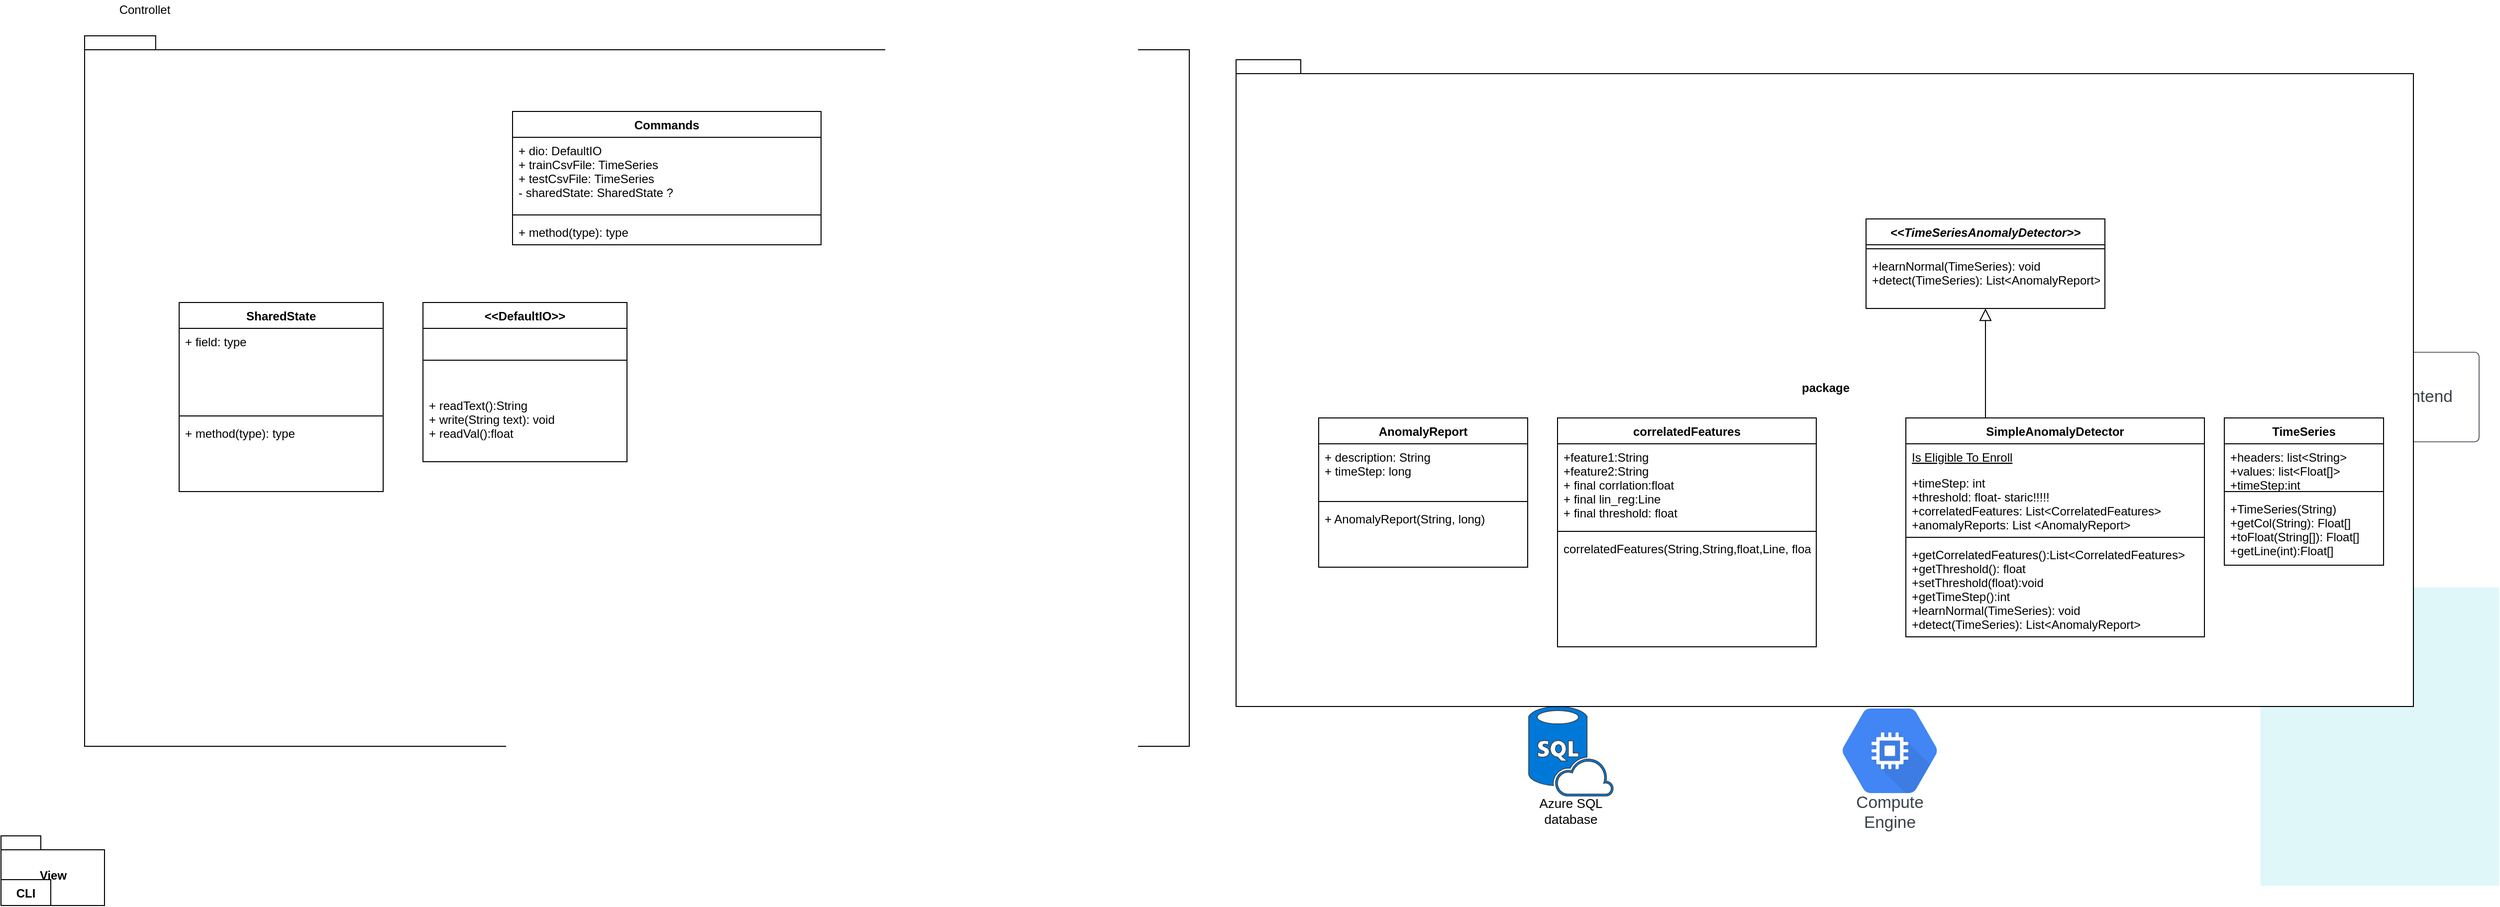 <mxfile version="18.1.3" type="github" pages="3">
  <diagram id="4N2k-33DZ-LIu7OplJnp" name="Page-1">
    <mxGraphModel dx="3059" dy="1881" grid="1" gridSize="10" guides="1" tooltips="1" connect="1" arrows="1" fold="1" page="1" pageScale="1" pageWidth="850" pageHeight="1100" math="0" shadow="0">
      <root>
        <mxCell id="0" />
        <mxCell id="1" parent="0" />
        <UserObject label="Replica Pool" lucidchartObjectId="~UNeYl8urGwH" id="Lis689Fq3eTreHFFqHsS-1">
          <mxCell style="html=1;overflow=block;blockSpacing=1;whiteSpace=wrap;fontSize=13;fontFamily=Roboto;align=left;spacing=0;verticalAlign=top;strokeColor=none;rounded=1;absoluteArcSize=1;arcSize=3;fillColor=#E0F7FA;strokeWidth=0;container=1;pointerEvents=0;collapsible=0;recursiveResize=0;" parent="1" vertex="1">
            <mxGeometry x="840" y="510" width="240" height="300" as="geometry" />
          </mxCell>
        </UserObject>
        <UserObject label="Controler " lucidchartObjectId="XvMeUBe02C0G" id="Lis689Fq3eTreHFFqHsS-3">
          <mxCell style="html=1;overflow=block;blockSpacing=1;whiteSpace=wrap;fontSize=16.7;fontColor=#3a414a;spacing=9;strokeColor=#3a414a;strokeOpacity=100;rounded=1;absoluteArcSize=1;arcSize=9;strokeWidth=0.8;" parent="1" vertex="1">
            <mxGeometry x="600" y="315" width="120" height="90" as="geometry" />
          </mxCell>
        </UserObject>
        <UserObject label="Model" lucidchartObjectId="hwMex-IKt-Nf" id="Lis689Fq3eTreHFFqHsS-4">
          <mxCell style="html=1;overflow=block;blockSpacing=1;whiteSpace=wrap;fontSize=16.7;fontColor=#3a414a;spacing=9;strokeColor=#3a414a;strokeOpacity=100;rounded=1;absoluteArcSize=1;arcSize=9;strokeWidth=0.8;" parent="1" vertex="1">
            <mxGeometry x="402" y="510" width="120" height="90" as="geometry" />
          </mxCell>
        </UserObject>
        <UserObject label="View" lucidchartObjectId="kwMeRihz.AV-" id="Lis689Fq3eTreHFFqHsS-5">
          <mxCell style="html=1;overflow=block;blockSpacing=1;whiteSpace=wrap;fontSize=16.7;fontColor=#3a414a;spacing=9;strokeColor=#3a414a;strokeOpacity=100;rounded=1;absoluteArcSize=1;arcSize=9;strokeWidth=0.8;" parent="1" vertex="1">
            <mxGeometry x="405" y="135" width="120" height="90" as="geometry" />
          </mxCell>
        </UserObject>
        <UserObject label="" lucidchartObjectId="ExMeafbbz7AE" id="Lis689Fq3eTreHFFqHsS-6">
          <mxCell style="html=1;overflow=block;blockSpacing=1;whiteSpace=wrap;shape=mxgraph.aws4.generic_database;labelPosition=center;verticalLabelPosition=bottom;align=center;verticalAlign=top;pointerEvents=1;fontSize=13;spacing=0;strokeColor=#3a414a;strokeOpacity=100;rounded=1;absoluteArcSize=1;arcSize=9;fillColor=#232f3e;strokeWidth=0.8;" parent="1" vertex="1">
            <mxGeometry x="255" y="315" width="68" height="90" as="geometry" />
          </mxCell>
        </UserObject>
        <UserObject label="" lucidchartObjectId="dzMeQnbURXkr" id="Lis689Fq3eTreHFFqHsS-7">
          <mxCell style="html=1;jettySize=18;whiteSpace=wrap;fontSize=13;strokeColor=#3a414a;strokeOpacity=100;strokeWidth=0.8;rounded=1;arcSize=12;edgeStyle=orthogonalEdgeStyle;startArrow=none;endArrow=block;endFill=1;exitX=-0.003;exitY=0.5;exitPerimeter=0;entryX=1;entryY=0.5;entryPerimeter=0;" parent="1" source="Lis689Fq3eTreHFFqHsS-8" target="Lis689Fq3eTreHFFqHsS-6" edge="1">
            <mxGeometry width="100" height="100" relative="1" as="geometry">
              <Array as="points" />
            </mxGeometry>
          </mxCell>
        </UserObject>
        <UserObject label="ORM" lucidchartObjectId="dzMevj2nNn0G" id="Lis689Fq3eTreHFFqHsS-8">
          <mxCell style="html=1;overflow=block;blockSpacing=1;whiteSpace=wrap;fontSize=16.7;fontColor=#3a414a;spacing=9;strokeColor=#3a414a;strokeOpacity=100;rounded=1;absoluteArcSize=1;arcSize=9;strokeWidth=0.8;" parent="1" vertex="1">
            <mxGeometry x="402" y="315" width="120" height="90" as="geometry" />
          </mxCell>
        </UserObject>
        <UserObject label="Frontend" lucidchartObjectId="TBMeEDxp-zCK" id="Lis689Fq3eTreHFFqHsS-9">
          <mxCell style="html=1;overflow=block;blockSpacing=1;whiteSpace=wrap;fontSize=16.7;fontColor=#3a414a;spacing=9;strokeColor=#3a414a;strokeOpacity=100;rounded=1;absoluteArcSize=1;arcSize=9;strokeWidth=0.8;" parent="1" vertex="1">
            <mxGeometry x="940" y="274" width="120" height="90" as="geometry" />
          </mxCell>
        </UserObject>
        <UserObject label="" lucidchartObjectId=".BMeU6qH9gZT" id="Lis689Fq3eTreHFFqHsS-10">
          <mxCell style="html=1;jettySize=18;whiteSpace=wrap;fontSize=13;strokeColor=#ff8f8f;strokeOpacity=100;strokeWidth=4.5;rounded=1;arcSize=12;edgeStyle=orthogonalEdgeStyle;startArrow=none;endArrow=block;endFill=1;exitX=-0.003;exitY=0.5;exitPerimeter=0;entryX=1.003;entryY=0.5;entryPerimeter=0;" parent="1" source="Lis689Fq3eTreHFFqHsS-9" target="Lis689Fq3eTreHFFqHsS-3" edge="1">
            <mxGeometry width="100" height="100" relative="1" as="geometry">
              <Array as="points" />
            </mxGeometry>
          </mxCell>
        </UserObject>
        <UserObject label="Agent" lucidchartObjectId="pCMeO486uSvU" id="Lis689Fq3eTreHFFqHsS-11">
          <mxCell style="html=1;overflow=block;blockSpacing=1;whiteSpace=wrap;fontSize=16.7;fontColor=#3a414a;spacing=9;strokeColor=#3a414a;strokeOpacity=100;rounded=1;absoluteArcSize=1;arcSize=9;strokeWidth=0.8;" parent="1" vertex="1">
            <mxGeometry x="600" y="135" width="120" height="90" as="geometry" />
          </mxCell>
        </UserObject>
        <UserObject label="" lucidchartObjectId="dDMejkU5jVzQ" id="Lis689Fq3eTreHFFqHsS-12">
          <mxCell style="html=1;jettySize=18;whiteSpace=wrap;fontSize=13;strokeColor=#ff8f8f;strokeOpacity=100;strokeWidth=4.5;rounded=1;arcSize=12;edgeStyle=orthogonalEdgeStyle;startArrow=none;endArrow=block;endFill=1;exitX=0.5;exitY=-0.004;exitPerimeter=0;entryX=0.5;entryY=1.004;entryPerimeter=0;" parent="1" source="Lis689Fq3eTreHFFqHsS-3" target="Lis689Fq3eTreHFFqHsS-11" edge="1">
            <mxGeometry width="100" height="100" relative="1" as="geometry">
              <Array as="points" />
            </mxGeometry>
          </mxCell>
        </UserObject>
        <UserObject label="" lucidchartObjectId="gJMehToB6gi0" id="Lis689Fq3eTreHFFqHsS-13">
          <mxCell style="html=1;jettySize=18;whiteSpace=wrap;fontSize=13;strokeColor=#3a414a;strokeOpacity=100;strokeWidth=0.8;rounded=1;arcSize=12;edgeStyle=orthogonalEdgeStyle;startArrow=none;endArrow=block;endFill=1;exitX=0.5;exitY=1.004;exitPerimeter=0;entryX=1.003;entryY=0.637;entryPerimeter=0;" parent="1" source="Lis689Fq3eTreHFFqHsS-3" target="Lis689Fq3eTreHFFqHsS-4" edge="1">
            <mxGeometry width="100" height="100" relative="1" as="geometry">
              <Array as="points" />
            </mxGeometry>
          </mxCell>
        </UserObject>
        <UserObject label="" lucidchartObjectId="HJMecGPyXQwW" id="Lis689Fq3eTreHFFqHsS-14">
          <mxCell style="html=1;jettySize=18;whiteSpace=wrap;fontSize=13;strokeColor=#3a414a;strokeOpacity=100;strokeWidth=0.8;rounded=1;arcSize=12;edgeStyle=orthogonalEdgeStyle;startArrow=none;endArrow=block;endFill=1;exitX=0.672;exitY=1.004;exitPerimeter=0;entryX=0.672;entryY=-0.004;entryPerimeter=0;" parent="1" source="Lis689Fq3eTreHFFqHsS-11" target="Lis689Fq3eTreHFFqHsS-3" edge="1">
            <mxGeometry width="100" height="100" relative="1" as="geometry">
              <Array as="points" />
            </mxGeometry>
          </mxCell>
        </UserObject>
        <UserObject label="" lucidchartObjectId="sKMeMi0~tBg." id="Lis689Fq3eTreHFFqHsS-15">
          <mxCell style="html=1;jettySize=18;whiteSpace=wrap;fontSize=13;strokeColor=#3a414a;strokeOpacity=100;strokeWidth=0.8;rounded=1;arcSize=12;edgeStyle=orthogonalEdgeStyle;startArrow=none;endArrow=block;endFill=1;exitX=0.5;exitY=-0.004;exitPerimeter=0;entryX=0.5;entryY=1.004;entryPerimeter=0;" parent="1" source="Lis689Fq3eTreHFFqHsS-4" target="Lis689Fq3eTreHFFqHsS-8" edge="1">
            <mxGeometry width="100" height="100" relative="1" as="geometry">
              <Array as="points" />
            </mxGeometry>
          </mxCell>
        </UserObject>
        <UserObject label="" lucidchartObjectId="5KMeFrrLmvs9" id="Lis689Fq3eTreHFFqHsS-16">
          <mxCell style="html=1;jettySize=18;whiteSpace=wrap;fontSize=13;strokeColor=#3a414a;strokeOpacity=100;strokeWidth=0.8;rounded=1;arcSize=12;edgeStyle=orthogonalEdgeStyle;startArrow=none;endArrow=block;endFill=1;exitX=1;exitY=0.833;exitPerimeter=0;entryX=-0.003;entryY=0.833;entryPerimeter=0;" parent="1" source="Lis689Fq3eTreHFFqHsS-6" target="Lis689Fq3eTreHFFqHsS-8" edge="1">
            <mxGeometry width="100" height="100" relative="1" as="geometry">
              <Array as="points" />
            </mxGeometry>
          </mxCell>
        </UserObject>
        <UserObject label="" lucidchartObjectId="_KMeISSUF2~j" id="Lis689Fq3eTreHFFqHsS-17">
          <mxCell style="html=1;jettySize=18;whiteSpace=wrap;fontSize=13;strokeColor=#3a414a;strokeOpacity=100;strokeWidth=0.8;rounded=1;arcSize=12;edgeStyle=orthogonalEdgeStyle;startArrow=none;endArrow=block;endFill=1;exitX=0.287;exitY=1.004;exitPerimeter=0;entryX=0.287;entryY=-0.004;entryPerimeter=0;" parent="1" source="Lis689Fq3eTreHFFqHsS-8" target="Lis689Fq3eTreHFFqHsS-4" edge="1">
            <mxGeometry width="100" height="100" relative="1" as="geometry">
              <Array as="points" />
            </mxGeometry>
          </mxCell>
        </UserObject>
        <UserObject label="" lucidchartObjectId="gLMe0tlTPLpz" id="Lis689Fq3eTreHFFqHsS-18">
          <mxCell style="html=1;jettySize=18;whiteSpace=wrap;fontSize=13;strokeColor=#3a414a;strokeOpacity=100;strokeWidth=0.8;rounded=1;arcSize=12;edgeStyle=orthogonalEdgeStyle;startArrow=none;endArrow=block;endFill=1;exitX=1.003;exitY=0.309;exitPerimeter=0;entryX=0.272;entryY=1.004;entryPerimeter=0;" parent="1" source="Lis689Fq3eTreHFFqHsS-4" target="Lis689Fq3eTreHFFqHsS-3" edge="1">
            <mxGeometry width="100" height="100" relative="1" as="geometry">
              <Array as="points" />
            </mxGeometry>
          </mxCell>
        </UserObject>
        <UserObject label="" lucidchartObjectId="kLMedVt2vwXx" id="Lis689Fq3eTreHFFqHsS-19">
          <mxCell style="html=1;jettySize=18;whiteSpace=wrap;fontSize=13;strokeColor=#3a414a;strokeOpacity=100;strokeWidth=0.8;rounded=1;arcSize=12;edgeStyle=orthogonalEdgeStyle;startArrow=none;endArrow=block;endFill=1;exitX=1.003;exitY=0.715;exitPerimeter=0;entryX=-0.003;entryY=0.715;entryPerimeter=0;" parent="1" source="Lis689Fq3eTreHFFqHsS-3" target="Lis689Fq3eTreHFFqHsS-9" edge="1">
            <mxGeometry width="100" height="100" relative="1" as="geometry">
              <Array as="points" />
            </mxGeometry>
          </mxCell>
        </UserObject>
        <UserObject label="Inteprter" lucidchartObjectId="PLMezkA8A0uj" id="Lis689Fq3eTreHFFqHsS-20">
          <mxCell style="html=1;overflow=block;blockSpacing=1;whiteSpace=wrap;fontSize=16.7;fontColor=#3a414a;spacing=9;strokeColor=#3a414a;strokeOpacity=100;rounded=1;absoluteArcSize=1;arcSize=9;strokeWidth=0.8;" parent="1" vertex="1">
            <mxGeometry x="237" y="540" width="105" height="45" as="geometry" />
          </mxCell>
        </UserObject>
        <UserObject label="" lucidchartObjectId="mMMeJ8ImIEQy" id="Lis689Fq3eTreHFFqHsS-21">
          <mxCell style="html=1;jettySize=18;whiteSpace=wrap;fontSize=13;strokeColor=#3a414a;strokeOpacity=100;strokeWidth=0.8;rounded=1;arcSize=12;edgeStyle=orthogonalEdgeStyle;startArrow=none;endArrow=block;endFill=1;exitX=-0.003;exitY=0.5;exitPerimeter=0;entryX=1.003;entryY=0.333;entryPerimeter=0;" parent="1" source="Lis689Fq3eTreHFFqHsS-4" target="Lis689Fq3eTreHFFqHsS-20" edge="1">
            <mxGeometry width="100" height="100" relative="1" as="geometry">
              <Array as="points" />
            </mxGeometry>
          </mxCell>
        </UserObject>
        <UserObject label="" lucidchartObjectId="DMMem4MBNCun" id="Lis689Fq3eTreHFFqHsS-22">
          <mxCell style="html=1;jettySize=18;whiteSpace=wrap;fontSize=13;strokeColor=#3a414a;strokeOpacity=100;strokeWidth=0.8;rounded=1;arcSize=12;edgeStyle=orthogonalEdgeStyle;startArrow=none;endArrow=block;endFill=1;exitX=1.003;exitY=0.667;exitPerimeter=0;entryX=-0.003;entryY=0.667;entryPerimeter=0;" parent="1" source="Lis689Fq3eTreHFFqHsS-20" target="Lis689Fq3eTreHFFqHsS-4" edge="1">
            <mxGeometry width="100" height="100" relative="1" as="geometry">
              <Array as="points" />
            </mxGeometry>
          </mxCell>
        </UserObject>
        <UserObject label="" lucidchartObjectId="3OMeJA2MW2Ql" id="Lis689Fq3eTreHFFqHsS-23">
          <mxCell style="html=1;jettySize=18;whiteSpace=wrap;fontSize=13;strokeColor=#3a414a;strokeOpacity=100;strokeWidth=0.8;rounded=1;arcSize=12;edgeStyle=orthogonalEdgeStyle;startArrow=none;endArrow=block;endFill=1;exitX=-0.003;exitY=0.5;exitPerimeter=0;entryX=1.003;entryY=0.5;entryPerimeter=0;" parent="1" source="Lis689Fq3eTreHFFqHsS-3" target="Lis689Fq3eTreHFFqHsS-5" edge="1">
            <mxGeometry width="100" height="100" relative="1" as="geometry">
              <Array as="points" />
            </mxGeometry>
          </mxCell>
        </UserObject>
        <UserObject label="" lucidchartObjectId=".OMeNc~awGLH" id="Lis689Fq3eTreHFFqHsS-24">
          <mxCell style="html=1;jettySize=18;whiteSpace=wrap;fontSize=13;strokeColor=#3a414a;strokeOpacity=100;strokeWidth=0.8;rounded=1;arcSize=12;edgeStyle=orthogonalEdgeStyle;startArrow=none;endArrow=block;endFill=1;exitX=1.003;exitY=0.709;exitPerimeter=0;entryX=-0.003;entryY=0.155;entryPerimeter=0;" parent="1" source="Lis689Fq3eTreHFFqHsS-5" target="Lis689Fq3eTreHFFqHsS-3" edge="1">
            <mxGeometry width="100" height="100" relative="1" as="geometry">
              <Array as="points" />
            </mxGeometry>
          </mxCell>
        </UserObject>
        <UserObject label="TCP/IP" lucidchartObjectId="DbNeFGLdU5BZ" id="Lis689Fq3eTreHFFqHsS-25">
          <mxCell style="html=1;overflow=block;blockSpacing=1;whiteSpace=wrap;fontSize=16.7;fontColor=#3a414a;spacing=3.8;strokeOpacity=0;fillOpacity=0;rounded=1;absoluteArcSize=1;arcSize=9;fillColor=#ffffff;strokeWidth=0.8;" parent="1" vertex="1">
            <mxGeometry x="735" y="330" width="180" height="45" as="geometry" />
          </mxCell>
        </UserObject>
        <UserObject label="TCP/IP" lucidchartObjectId="XbNeVFIT0HGC" id="Lis689Fq3eTreHFFqHsS-26">
          <mxCell style="html=1;overflow=block;blockSpacing=1;whiteSpace=wrap;fontSize=16.7;fontColor=#3a414a;spacing=3.8;strokeOpacity=0;fillOpacity=0;rounded=1;absoluteArcSize=1;arcSize=9;fillColor=#ffffff;strokeWidth=0.8;" parent="1" vertex="1">
            <mxGeometry x="540" y="240" width="180" height="45" as="geometry" />
          </mxCell>
        </UserObject>
        <UserObject label="cache node" lucidchartObjectId="GQNe396RRbsu" id="Lis689Fq3eTreHFFqHsS-27">
          <mxCell style="html=1;overflow=block;blockSpacing=1;whiteSpace=wrap;shape=mxgraph.aws3.cache_node;labelPosition=center;verticalLabelPosition=bottom;align=center;verticalAlign=top;pointerEvents=1;fontSize=16.7;fontColor=#3a414a;spacing=3.8;strokeColor=#3a414a;strokeOpacity=100;rounded=1;absoluteArcSize=1;arcSize=9;fillColor=#2e73b8;strokeWidth=0.8;" parent="1" vertex="1">
            <mxGeometry x="120" y="195" width="86" height="105" as="geometry" />
          </mxCell>
        </UserObject>
        <UserObject label="MySQL DB instance" lucidchartObjectId="0QNeJZ13GcB4" id="Lis689Fq3eTreHFFqHsS-28">
          <mxCell style="html=1;overflow=block;blockSpacing=1;whiteSpace=wrap;shape=mxgraph.aws3.ms_sql_instance;labelPosition=center;verticalLabelPosition=bottom;align=center;verticalAlign=top;pointerEvents=1;fontSize=16.7;fontColor=#3a414a;spacing=3.8;strokeColor=#3a414a;strokeOpacity=100;rounded=1;absoluteArcSize=1;arcSize=9;fillColor=#2e73b8;strokeWidth=0.8;" parent="1" vertex="1">
            <mxGeometry x="105" y="330" width="85" height="105" as="geometry" />
          </mxCell>
        </UserObject>
        <UserObject label="generic database" lucidchartObjectId="iRNewlm_fW_k" id="Lis689Fq3eTreHFFqHsS-29">
          <mxCell style="html=1;overflow=block;blockSpacing=1;whiteSpace=wrap;shape=mxgraph.aws3.generic_database;labelPosition=center;verticalLabelPosition=bottom;align=center;verticalAlign=top;pointerEvents=1;fontSize=16.7;fontColor=#3a414a;spacing=3.8;strokeColor=#3a414a;strokeOpacity=100;rounded=1;absoluteArcSize=1;arcSize=9;fillColor=#7D7C7C;strokeWidth=0.8;" parent="1" vertex="1">
            <mxGeometry x="60" y="480" width="87" height="105" as="geometry" />
          </mxCell>
        </UserObject>
        <UserObject label="Azure SQL database" lucidchartObjectId="cTNeIejUVlXr" id="Lis689Fq3eTreHFFqHsS-30">
          <mxCell style="html=1;overflow=block;blockSpacing=1;whiteSpace=wrap;verticalLabelPosition=bottom;verticalAlign=top;shape=mxgraph.azure.sql_database_sql_azure;fontSize=13;spacing=0;strokeColor=#3a414a;strokeOpacity=100;rounded=1;absoluteArcSize=1;arcSize=9;fillColor=#0078d7;strokeWidth=0.8;" parent="1" vertex="1">
            <mxGeometry x="105" y="630" width="85" height="90" as="geometry" />
          </mxCell>
        </UserObject>
        <UserObject label="GitHub" lucidchartObjectId="nTNevd2MVmh_" id="Lis689Fq3eTreHFFqHsS-31">
          <mxCell style="html=1;overflow=block;blockSpacing=1;whiteSpace=wrap;verticalLabelPosition=bottom;verticalAlign=top;shape=mxgraph.azure.github_code;fontSize=13;spacing=0;strokeColor=#3a414a;strokeOpacity=100;rounded=1;absoluteArcSize=1;arcSize=9;fillColor=#0078d7;strokeWidth=0.8;" parent="1" vertex="1">
            <mxGeometry x="30" y="60" width="90" height="90" as="geometry" />
          </mxCell>
        </UserObject>
        <UserObject label="MySQL database" lucidchartObjectId="wTNeoD9wIdhN" id="Lis689Fq3eTreHFFqHsS-32">
          <mxCell style="html=1;overflow=block;blockSpacing=1;whiteSpace=wrap;verticalLabelPosition=bottom;verticalAlign=top;shape=mxgraph.azure.mysql_database;fontSize=13;spacing=0;strokeColor=#3a414a;strokeOpacity=100;rounded=1;absoluteArcSize=1;arcSize=9;fillColor=#0078d7;strokeWidth=0.8;" parent="1" vertex="1">
            <mxGeometry x="255" y="180" width="66" height="90" as="geometry" />
          </mxCell>
        </UserObject>
        <UserObject label="SQL database (generic)" lucidchartObjectId="PTNeDF1EIYTW" id="Lis689Fq3eTreHFFqHsS-33">
          <mxCell style="html=1;overflow=block;blockSpacing=1;whiteSpace=wrap;verticalLabelPosition=bottom;verticalAlign=top;shape=mxgraph.azure.sql_database;fontSize=13;spacing=0;strokeColor=#3a414a;strokeOpacity=100;rounded=1;absoluteArcSize=1;arcSize=9;fillColor=#0078d7;strokeWidth=0.8;" parent="1" vertex="1">
            <mxGeometry x="161" y="90" width="67" height="90" as="geometry" />
          </mxCell>
        </UserObject>
        <UserObject label="Cloud" lucidchartObjectId="fUNeonkHixcI" id="Lis689Fq3eTreHFFqHsS-34">
          <mxCell style="html=1;overflow=block;blockSpacing=1;whiteSpace=wrap;verticalLabelPosition=bottom;verticalAlign=top;shape=mxgraph.mscae.enterprise.internet;fontSize=13;spacing=0;strokeColor=#3a414a;strokeOpacity=100;rounded=1;absoluteArcSize=1;arcSize=9;fillColor=#00188f;strokeWidth=0.8;" parent="1" vertex="1">
            <mxGeometry x="252" y="60" width="90" height="54" as="geometry" />
          </mxCell>
        </UserObject>
        <UserObject label="Compute Engine" lucidchartObjectId="CVNe9xMLTHwt" id="Lis689Fq3eTreHFFqHsS-35">
          <mxCell style="overflow=block;blockSpacing=1;whiteSpace=wrap;html=1;verticalLabelPosition=bottom;verticalAlign=top;shape=mxgraph.gcp2.compute_engine;fontSize=16.7;fontColor=#3a414a;spacing=0;strokeColor=#3a414a;strokeOpacity=100;fillOpacity=100;fillColor=#4285f4;strokeWidth=0.8;" parent="1" vertex="1">
            <mxGeometry x="420" y="632" width="96" height="85" as="geometry" />
          </mxCell>
        </UserObject>
        <mxCell id="P4wAH1ma5L7GgBku4PO--1" value="" style="shape=folder;fontStyle=1;spacingTop=10;tabWidth=40;tabHeight=14;tabPosition=left;html=1;fontColor=#000000;" parent="1" vertex="1">
          <mxGeometry x="-1346" y="-44" width="1110" height="714" as="geometry" />
        </mxCell>
        <mxCell id="P4wAH1ma5L7GgBku4PO--2" value="package" style="shape=folder;fontStyle=1;spacingTop=10;tabWidth=40;tabHeight=14;tabPosition=left;html=1;fontColor=#000000;" parent="1" vertex="1">
          <mxGeometry x="-189" y="-20" width="1183" height="650" as="geometry" />
        </mxCell>
        <mxCell id="P4wAH1ma5L7GgBku4PO--3" value="&lt;&lt;TimeSeriesAnomalyDetector&gt;&gt;&#xa;" style="swimlane;fontStyle=3;align=center;verticalAlign=top;childLayout=stackLayout;horizontal=1;startSize=26;horizontalStack=0;resizeParent=1;resizeLast=0;collapsible=1;marginBottom=0;rounded=0;shadow=0;strokeWidth=1;" parent="1" vertex="1">
          <mxGeometry x="444" y="140" width="240" height="90" as="geometry">
            <mxRectangle x="230" y="140" width="160" height="26" as="alternateBounds" />
          </mxGeometry>
        </mxCell>
        <mxCell id="P4wAH1ma5L7GgBku4PO--4" value="" style="line;html=1;strokeWidth=1;align=left;verticalAlign=middle;spacingTop=-1;spacingLeft=3;spacingRight=3;rotatable=0;labelPosition=right;points=[];portConstraint=eastwest;" parent="P4wAH1ma5L7GgBku4PO--3" vertex="1">
          <mxGeometry y="26" width="240" height="8" as="geometry" />
        </mxCell>
        <mxCell id="P4wAH1ma5L7GgBku4PO--5" value="+learnNormal(TimeSeries): void&#xa;+detect(TimeSeries): List&lt;AnomalyReport&gt;" style="text;align=left;verticalAlign=top;spacingLeft=4;spacingRight=4;overflow=hidden;rotatable=0;points=[[0,0.5],[1,0.5]];portConstraint=eastwest;" parent="P4wAH1ma5L7GgBku4PO--3" vertex="1">
          <mxGeometry y="34" width="240" height="50" as="geometry" />
        </mxCell>
        <mxCell id="P4wAH1ma5L7GgBku4PO--6" value="SimpleAnomalyDetector" style="swimlane;fontStyle=1;align=center;verticalAlign=top;childLayout=stackLayout;horizontal=1;startSize=26;horizontalStack=0;resizeParent=1;resizeLast=0;collapsible=1;marginBottom=0;rounded=0;shadow=0;strokeWidth=1;" parent="1" vertex="1">
          <mxGeometry x="484" y="340" width="300" height="220" as="geometry">
            <mxRectangle x="260" y="320" width="160" height="26" as="alternateBounds" />
          </mxGeometry>
        </mxCell>
        <mxCell id="P4wAH1ma5L7GgBku4PO--7" value="Is Eligible To Enroll" style="text;align=left;verticalAlign=top;spacingLeft=4;spacingRight=4;overflow=hidden;rotatable=0;points=[[0,0.5],[1,0.5]];portConstraint=eastwest;fontStyle=4" parent="P4wAH1ma5L7GgBku4PO--6" vertex="1">
          <mxGeometry y="26" width="300" height="26" as="geometry" />
        </mxCell>
        <mxCell id="P4wAH1ma5L7GgBku4PO--8" value="+timeStep: int&#xa;+threshold: float- staric!!!!!&#xa;+correlatedFeatures: List&lt;CorrelatedFeatures&gt;&#xa;+anomalyReports: List &lt;AnomalyReport&gt;&#xa;&#xa;correlatedFeatures&#xa;" style="text;align=left;verticalAlign=top;spacingLeft=4;spacingRight=4;overflow=hidden;rotatable=0;points=[[0,0.5],[1,0.5]];portConstraint=eastwest;fontStyle=0" parent="P4wAH1ma5L7GgBku4PO--6" vertex="1">
          <mxGeometry y="52" width="300" height="64" as="geometry" />
        </mxCell>
        <mxCell id="P4wAH1ma5L7GgBku4PO--9" value="" style="line;html=1;strokeWidth=1;align=left;verticalAlign=middle;spacingTop=-1;spacingLeft=3;spacingRight=3;rotatable=0;labelPosition=right;points=[];portConstraint=eastwest;" parent="P4wAH1ma5L7GgBku4PO--6" vertex="1">
          <mxGeometry y="116" width="300" height="8" as="geometry" />
        </mxCell>
        <mxCell id="P4wAH1ma5L7GgBku4PO--10" value="+getCorrelatedFeatures():List&lt;CorrelatedFeatures&gt;&#xa;+getThreshold(): float&#xa;+setThreshold(float):void&#xa;+getTimeStep():int &#xa;+learnNormal(TimeSeries): void&#xa;+detect(TimeSeries): List&lt;AnomalyReport&gt;&#xa;&#xa;" style="text;align=left;verticalAlign=top;spacingLeft=4;spacingRight=4;overflow=hidden;rotatable=0;points=[[0,0.5],[1,0.5]];portConstraint=eastwest;" parent="P4wAH1ma5L7GgBku4PO--6" vertex="1">
          <mxGeometry y="124" width="300" height="96" as="geometry" />
        </mxCell>
        <mxCell id="P4wAH1ma5L7GgBku4PO--11" value="" style="endArrow=block;endSize=10;endFill=0;shadow=0;strokeWidth=1;rounded=0;edgeStyle=elbowEdgeStyle;elbow=vertical;" parent="1" source="P4wAH1ma5L7GgBku4PO--6" target="P4wAH1ma5L7GgBku4PO--3" edge="1">
          <mxGeometry width="160" relative="1" as="geometry">
            <mxPoint x="424" y="223" as="sourcePoint" />
            <mxPoint x="424" y="223" as="targetPoint" />
            <Array as="points">
              <mxPoint x="564" y="290" />
            </Array>
          </mxGeometry>
        </mxCell>
        <mxCell id="P4wAH1ma5L7GgBku4PO--13" value="TimeSeries" style="swimlane;fontStyle=1;align=center;verticalAlign=top;childLayout=stackLayout;horizontal=1;startSize=26;horizontalStack=0;resizeParent=1;resizeParentMax=0;resizeLast=0;collapsible=1;marginBottom=0;" parent="1" vertex="1">
          <mxGeometry x="804" y="340" width="160" height="148" as="geometry">
            <mxRectangle x="804" y="340" width="100" height="26" as="alternateBounds" />
          </mxGeometry>
        </mxCell>
        <mxCell id="P4wAH1ma5L7GgBku4PO--14" value="+headers: list&lt;String&gt;&#xa;+values: list&lt;Float[]&gt;&#xa;+timeStep:int" style="text;strokeColor=none;fillColor=none;align=left;verticalAlign=top;spacingLeft=4;spacingRight=4;overflow=hidden;rotatable=0;points=[[0,0.5],[1,0.5]];portConstraint=eastwest;" parent="P4wAH1ma5L7GgBku4PO--13" vertex="1">
          <mxGeometry y="26" width="160" height="44" as="geometry" />
        </mxCell>
        <mxCell id="P4wAH1ma5L7GgBku4PO--15" value="" style="line;strokeWidth=1;fillColor=none;align=left;verticalAlign=middle;spacingTop=-1;spacingLeft=3;spacingRight=3;rotatable=0;labelPosition=right;points=[];portConstraint=eastwest;" parent="P4wAH1ma5L7GgBku4PO--13" vertex="1">
          <mxGeometry y="70" width="160" height="8" as="geometry" />
        </mxCell>
        <mxCell id="P4wAH1ma5L7GgBku4PO--16" value="+TimeSeries(String)&#xa;+getCol(String): Float[]&#xa;+toFloat(String[]): Float[]&#xa;+getLine(int):Float[]" style="text;strokeColor=none;fillColor=none;align=left;verticalAlign=top;spacingLeft=4;spacingRight=4;overflow=hidden;rotatable=0;points=[[0,0.5],[1,0.5]];portConstraint=eastwest;" parent="P4wAH1ma5L7GgBku4PO--13" vertex="1">
          <mxGeometry y="78" width="160" height="70" as="geometry" />
        </mxCell>
        <mxCell id="P4wAH1ma5L7GgBku4PO--17" value="correlatedFeatures" style="swimlane;fontStyle=1;align=center;verticalAlign=top;childLayout=stackLayout;horizontal=1;startSize=26;horizontalStack=0;resizeParent=1;resizeParentMax=0;resizeLast=0;collapsible=1;marginBottom=0;fontColor=#000000;" parent="1" vertex="1">
          <mxGeometry x="134" y="340" width="260" height="230" as="geometry" />
        </mxCell>
        <mxCell id="P4wAH1ma5L7GgBku4PO--18" value="+feature1:String&#xa;+feature2:String&#xa;+ final corrlation:float&#xa;	+ final lin_reg:Line&#xa;	+ final threshold: float&#xa;" style="text;strokeColor=none;fillColor=none;align=left;verticalAlign=top;spacingLeft=4;spacingRight=4;overflow=hidden;rotatable=0;points=[[0,0.5],[1,0.5]];portConstraint=eastwest;fontColor=#000000;" parent="P4wAH1ma5L7GgBku4PO--17" vertex="1">
          <mxGeometry y="26" width="260" height="84" as="geometry" />
        </mxCell>
        <mxCell id="P4wAH1ma5L7GgBku4PO--19" value="" style="line;strokeWidth=1;fillColor=none;align=left;verticalAlign=middle;spacingTop=-1;spacingLeft=3;spacingRight=3;rotatable=0;labelPosition=right;points=[];portConstraint=eastwest;fontColor=#FF3399;" parent="P4wAH1ma5L7GgBku4PO--17" vertex="1">
          <mxGeometry y="110" width="260" height="8" as="geometry" />
        </mxCell>
        <mxCell id="P4wAH1ma5L7GgBku4PO--20" value="correlatedFeatures(String,String,float,Line, float)" style="text;strokeColor=none;fillColor=none;align=left;verticalAlign=top;spacingLeft=4;spacingRight=4;overflow=hidden;rotatable=0;points=[[0,0.5],[1,0.5]];portConstraint=eastwest;fontColor=#000000;fontStyle=0" parent="P4wAH1ma5L7GgBku4PO--17" vertex="1">
          <mxGeometry y="118" width="260" height="112" as="geometry" />
        </mxCell>
        <mxCell id="P4wAH1ma5L7GgBku4PO--21" value="AnomalyReport" style="swimlane;fontStyle=1;align=center;verticalAlign=top;childLayout=stackLayout;horizontal=1;startSize=26;horizontalStack=0;resizeParent=1;resizeParentMax=0;resizeLast=0;collapsible=1;marginBottom=0;fontColor=#000000;" parent="1" vertex="1">
          <mxGeometry x="-106" y="340" width="210" height="150" as="geometry" />
        </mxCell>
        <mxCell id="P4wAH1ma5L7GgBku4PO--22" value="+ description: String&#xa;+ timeStep: long&#xa;" style="text;strokeColor=none;fillColor=none;align=left;verticalAlign=top;spacingLeft=4;spacingRight=4;overflow=hidden;rotatable=0;points=[[0,0.5],[1,0.5]];portConstraint=eastwest;fontColor=#000000;" parent="P4wAH1ma5L7GgBku4PO--21" vertex="1">
          <mxGeometry y="26" width="210" height="54" as="geometry" />
        </mxCell>
        <mxCell id="P4wAH1ma5L7GgBku4PO--23" value="" style="line;strokeWidth=1;fillColor=none;align=left;verticalAlign=middle;spacingTop=-1;spacingLeft=3;spacingRight=3;rotatable=0;labelPosition=right;points=[];portConstraint=eastwest;fontColor=#000000;" parent="P4wAH1ma5L7GgBku4PO--21" vertex="1">
          <mxGeometry y="80" width="210" height="8" as="geometry" />
        </mxCell>
        <mxCell id="P4wAH1ma5L7GgBku4PO--24" value="+ AnomalyReport(String, long)" style="text;strokeColor=none;fillColor=none;align=left;verticalAlign=top;spacingLeft=4;spacingRight=4;overflow=hidden;rotatable=0;points=[[0,0.5],[1,0.5]];portConstraint=eastwest;fontColor=#000000;fontStyle=0" parent="P4wAH1ma5L7GgBku4PO--21" vertex="1">
          <mxGeometry y="88" width="210" height="62" as="geometry" />
        </mxCell>
        <mxCell id="P4wAH1ma5L7GgBku4PO--25" value="Commands" style="swimlane;fontStyle=1;align=center;verticalAlign=top;childLayout=stackLayout;horizontal=1;startSize=26;horizontalStack=0;resizeParent=1;resizeParentMax=0;resizeLast=0;collapsible=1;marginBottom=0;fontColor=#000000;" parent="1" vertex="1">
          <mxGeometry x="-916" y="32" width="310" height="134" as="geometry" />
        </mxCell>
        <mxCell id="P4wAH1ma5L7GgBku4PO--26" value="+ dio: DefaultIO&#xa;+ trainCsvFile: TimeSeries &#xa;+ testCsvFile: TimeSeries&#xa;- sharedState: SharedState ? &#xa; " style="text;strokeColor=none;fillColor=none;align=left;verticalAlign=top;spacingLeft=4;spacingRight=4;overflow=hidden;rotatable=0;points=[[0,0.5],[1,0.5]];portConstraint=eastwest;fontColor=#000000;" parent="P4wAH1ma5L7GgBku4PO--25" vertex="1">
          <mxGeometry y="26" width="310" height="74" as="geometry" />
        </mxCell>
        <mxCell id="P4wAH1ma5L7GgBku4PO--27" value="" style="line;strokeWidth=1;fillColor=none;align=left;verticalAlign=middle;spacingTop=-1;spacingLeft=3;spacingRight=3;rotatable=0;labelPosition=right;points=[];portConstraint=eastwest;fontColor=#000000;" parent="P4wAH1ma5L7GgBku4PO--25" vertex="1">
          <mxGeometry y="100" width="310" height="8" as="geometry" />
        </mxCell>
        <mxCell id="P4wAH1ma5L7GgBku4PO--28" value="+ method(type): type" style="text;strokeColor=none;fillColor=none;align=left;verticalAlign=top;spacingLeft=4;spacingRight=4;overflow=hidden;rotatable=0;points=[[0,0.5],[1,0.5]];portConstraint=eastwest;fontColor=#000000;" parent="P4wAH1ma5L7GgBku4PO--25" vertex="1">
          <mxGeometry y="108" width="310" height="26" as="geometry" />
        </mxCell>
        <mxCell id="P4wAH1ma5L7GgBku4PO--29" value="Controllet" style="text;html=1;align=center;verticalAlign=middle;resizable=0;points=[];autosize=1;strokeColor=none;fillColor=none;fontColor=#000000;" parent="1" vertex="1">
          <mxGeometry x="-1321" y="-80" width="70" height="20" as="geometry" />
        </mxCell>
        <mxCell id="P4wAH1ma5L7GgBku4PO--30" value="View" style="shape=folder;fontStyle=1;spacingTop=10;tabWidth=40;tabHeight=14;tabPosition=left;html=1;fontColor=#000000;" parent="1" vertex="1">
          <mxGeometry x="-1430" y="760" width="104" height="70" as="geometry" />
        </mxCell>
        <mxCell id="P4wAH1ma5L7GgBku4PO--31" value="CLI" style="swimlane;fontStyle=1;align=center;verticalAlign=top;childLayout=stackLayout;horizontal=1;startSize=26;horizontalStack=0;resizeParent=1;resizeParentMax=0;resizeLast=0;collapsible=1;marginBottom=0;fontColor=#000000;" parent="1" vertex="1" collapsed="1">
          <mxGeometry x="-1430" y="804" width="50" height="26" as="geometry">
            <mxRectangle x="-1640" y="830" width="220" height="200" as="alternateBounds" />
          </mxGeometry>
        </mxCell>
        <mxCell id="P4wAH1ma5L7GgBku4PO--32" value="+ commands:ArrayList&lt;Command&gt;&#xa;+ dio:DefaultIO&#xa;+ commandsClass: Commands" style="text;strokeColor=none;fillColor=none;align=left;verticalAlign=top;spacingLeft=4;spacingRight=4;overflow=hidden;rotatable=0;points=[[0,0.5],[1,0.5]];portConstraint=eastwest;fontColor=#000000;" parent="P4wAH1ma5L7GgBku4PO--31" vertex="1">
          <mxGeometry y="26" width="220" height="84" as="geometry" />
        </mxCell>
        <mxCell id="P4wAH1ma5L7GgBku4PO--33" value="" style="line;strokeWidth=1;fillColor=none;align=left;verticalAlign=middle;spacingTop=-1;spacingLeft=3;spacingRight=3;rotatable=0;labelPosition=right;points=[];portConstraint=eastwest;fontColor=#000000;" parent="P4wAH1ma5L7GgBku4PO--31" vertex="1">
          <mxGeometry y="110" width="220" height="8" as="geometry" />
        </mxCell>
        <mxCell id="P4wAH1ma5L7GgBku4PO--34" value="+ CLI(DefaultIO)&#xa;+ start(): void&#xa;+ initCommands(): void &#xa;" style="text;strokeColor=none;fillColor=none;align=left;verticalAlign=top;spacingLeft=4;spacingRight=4;overflow=hidden;rotatable=0;points=[[0,0.5],[1,0.5]];portConstraint=eastwest;fontColor=#000000;" parent="P4wAH1ma5L7GgBku4PO--31" vertex="1">
          <mxGeometry y="118" width="220" height="82" as="geometry" />
        </mxCell>
        <mxCell id="P4wAH1ma5L7GgBku4PO--35" value="SharedState" style="swimlane;fontStyle=1;align=center;verticalAlign=top;childLayout=stackLayout;horizontal=1;startSize=26;horizontalStack=0;resizeParent=1;resizeParentMax=0;resizeLast=0;collapsible=1;marginBottom=0;fontColor=#000000;" parent="1" vertex="1">
          <mxGeometry x="-1251" y="224" width="205" height="190" as="geometry" />
        </mxCell>
        <mxCell id="P4wAH1ma5L7GgBku4PO--36" value="+ field: type" style="text;strokeColor=none;fillColor=none;align=left;verticalAlign=top;spacingLeft=4;spacingRight=4;overflow=hidden;rotatable=0;points=[[0,0.5],[1,0.5]];portConstraint=eastwest;fontColor=#000000;" parent="P4wAH1ma5L7GgBku4PO--35" vertex="1">
          <mxGeometry y="26" width="205" height="84" as="geometry" />
        </mxCell>
        <mxCell id="P4wAH1ma5L7GgBku4PO--37" value="" style="line;strokeWidth=1;fillColor=none;align=left;verticalAlign=middle;spacingTop=-1;spacingLeft=3;spacingRight=3;rotatable=0;labelPosition=right;points=[];portConstraint=eastwest;fontColor=#000000;" parent="P4wAH1ma5L7GgBku4PO--35" vertex="1">
          <mxGeometry y="110" width="205" height="8" as="geometry" />
        </mxCell>
        <mxCell id="P4wAH1ma5L7GgBku4PO--38" value="+ method(type): type" style="text;strokeColor=none;fillColor=none;align=left;verticalAlign=top;spacingLeft=4;spacingRight=4;overflow=hidden;rotatable=0;points=[[0,0.5],[1,0.5]];portConstraint=eastwest;fontColor=#000000;" parent="P4wAH1ma5L7GgBku4PO--35" vertex="1">
          <mxGeometry y="118" width="205" height="72" as="geometry" />
        </mxCell>
        <mxCell id="P4wAH1ma5L7GgBku4PO--39" value="&lt;&lt;DefaultIO&gt;&gt;" style="swimlane;fontStyle=1;align=center;verticalAlign=top;childLayout=stackLayout;horizontal=1;startSize=26;horizontalStack=0;resizeParent=1;resizeParentMax=0;resizeLast=0;collapsible=1;marginBottom=0;fontColor=#000000;" parent="1" vertex="1">
          <mxGeometry x="-1006" y="224" width="205" height="160" as="geometry" />
        </mxCell>
        <mxCell id="P4wAH1ma5L7GgBku4PO--40" value="" style="line;strokeWidth=1;fillColor=none;align=left;verticalAlign=middle;spacingTop=-1;spacingLeft=3;spacingRight=3;rotatable=0;labelPosition=right;points=[];portConstraint=eastwest;fontColor=#000000;" parent="P4wAH1ma5L7GgBku4PO--39" vertex="1">
          <mxGeometry y="26" width="205" height="64" as="geometry" />
        </mxCell>
        <mxCell id="P4wAH1ma5L7GgBku4PO--41" value="+ readText():String &#xa;+ write(String text): void &#xa;+ readVal():float " style="text;strokeColor=none;fillColor=none;align=left;verticalAlign=top;spacingLeft=4;spacingRight=4;overflow=hidden;rotatable=0;points=[[0,0.5],[1,0.5]];portConstraint=eastwest;fontColor=#000000;" parent="P4wAH1ma5L7GgBku4PO--39" vertex="1">
          <mxGeometry y="90" width="205" height="70" as="geometry" />
        </mxCell>
      </root>
    </mxGraphModel>
  </diagram>
  <diagram id="A-wYX46qTc6R5bd5-GVU" name="Page-2">
    <mxGraphModel dx="3059" dy="1881" grid="1" gridSize="10" guides="1" tooltips="1" connect="1" arrows="1" fold="1" page="1" pageScale="1" pageWidth="850" pageHeight="1100" math="0" shadow="0">
      <root>
        <mxCell id="0" />
        <mxCell id="1" parent="0" />
        <mxCell id="Rr9_GLdwbdiZDzwz6cel-1" value="" style="shape=folder;fontStyle=1;spacingTop=10;tabWidth=40;tabHeight=14;tabPosition=left;html=1;fontColor=#000000;" parent="1" vertex="1">
          <mxGeometry x="-1570" y="-64" width="1110" height="714" as="geometry" />
        </mxCell>
        <mxCell id="Rr9_GLdwbdiZDzwz6cel-2" value="package" style="shape=folder;fontStyle=1;spacingTop=10;tabWidth=40;tabHeight=14;tabPosition=left;html=1;fontColor=#000000;" parent="1" vertex="1">
          <mxGeometry x="-413" y="-40" width="1183" height="650" as="geometry" />
        </mxCell>
        <mxCell id="Rr9_GLdwbdiZDzwz6cel-3" value="&lt;&lt;TimeSeriesAnomalyDetector&gt;&gt;&#xa;" style="swimlane;fontStyle=3;align=center;verticalAlign=top;childLayout=stackLayout;horizontal=1;startSize=26;horizontalStack=0;resizeParent=1;resizeLast=0;collapsible=1;marginBottom=0;rounded=0;shadow=0;strokeWidth=1;" parent="1" vertex="1">
          <mxGeometry x="220" y="120" width="240" height="90" as="geometry">
            <mxRectangle x="230" y="140" width="160" height="26" as="alternateBounds" />
          </mxGeometry>
        </mxCell>
        <mxCell id="Rr9_GLdwbdiZDzwz6cel-4" value="" style="line;html=1;strokeWidth=1;align=left;verticalAlign=middle;spacingTop=-1;spacingLeft=3;spacingRight=3;rotatable=0;labelPosition=right;points=[];portConstraint=eastwest;" parent="Rr9_GLdwbdiZDzwz6cel-3" vertex="1">
          <mxGeometry y="26" width="240" height="8" as="geometry" />
        </mxCell>
        <mxCell id="Rr9_GLdwbdiZDzwz6cel-5" value="+learnNormal(TimeSeries): void&#xa;+detect(TimeSeries): List&lt;AnomalyReport&gt;" style="text;align=left;verticalAlign=top;spacingLeft=4;spacingRight=4;overflow=hidden;rotatable=0;points=[[0,0.5],[1,0.5]];portConstraint=eastwest;" parent="Rr9_GLdwbdiZDzwz6cel-3" vertex="1">
          <mxGeometry y="34" width="240" height="50" as="geometry" />
        </mxCell>
        <mxCell id="Rr9_GLdwbdiZDzwz6cel-6" value="SimpleAnomalyDetector" style="swimlane;fontStyle=1;align=center;verticalAlign=top;childLayout=stackLayout;horizontal=1;startSize=26;horizontalStack=0;resizeParent=1;resizeLast=0;collapsible=1;marginBottom=0;rounded=0;shadow=0;strokeWidth=1;" parent="1" vertex="1">
          <mxGeometry x="260" y="320" width="300" height="220" as="geometry">
            <mxRectangle x="260" y="320" width="160" height="26" as="alternateBounds" />
          </mxGeometry>
        </mxCell>
        <mxCell id="Rr9_GLdwbdiZDzwz6cel-7" value="Is Eligible To Enroll" style="text;align=left;verticalAlign=top;spacingLeft=4;spacingRight=4;overflow=hidden;rotatable=0;points=[[0,0.5],[1,0.5]];portConstraint=eastwest;fontStyle=4" parent="Rr9_GLdwbdiZDzwz6cel-6" vertex="1">
          <mxGeometry y="26" width="300" height="26" as="geometry" />
        </mxCell>
        <mxCell id="Rr9_GLdwbdiZDzwz6cel-8" value="+timeStep: int&#xa;+threshold: float- staric!!!!!&#xa;+correlatedFeatures: List&lt;CorrelatedFeatures&gt;&#xa;+anomalyReports: List &lt;AnomalyReport&gt;&#xa;&#xa;correlatedFeatures&#xa;" style="text;align=left;verticalAlign=top;spacingLeft=4;spacingRight=4;overflow=hidden;rotatable=0;points=[[0,0.5],[1,0.5]];portConstraint=eastwest;fontStyle=0" parent="Rr9_GLdwbdiZDzwz6cel-6" vertex="1">
          <mxGeometry y="52" width="300" height="64" as="geometry" />
        </mxCell>
        <mxCell id="Rr9_GLdwbdiZDzwz6cel-9" value="" style="line;html=1;strokeWidth=1;align=left;verticalAlign=middle;spacingTop=-1;spacingLeft=3;spacingRight=3;rotatable=0;labelPosition=right;points=[];portConstraint=eastwest;" parent="Rr9_GLdwbdiZDzwz6cel-6" vertex="1">
          <mxGeometry y="116" width="300" height="8" as="geometry" />
        </mxCell>
        <mxCell id="Rr9_GLdwbdiZDzwz6cel-10" value="+getCorrelatedFeatures():List&lt;CorrelatedFeatures&gt;&#xa;+getThreshold(): float&#xa;+setThreshold(float):void&#xa;+getTimeStep():int &#xa;+learnNormal(TimeSeries): void&#xa;+detect(TimeSeries): List&lt;AnomalyReport&gt;&#xa;&#xa;" style="text;align=left;verticalAlign=top;spacingLeft=4;spacingRight=4;overflow=hidden;rotatable=0;points=[[0,0.5],[1,0.5]];portConstraint=eastwest;" parent="Rr9_GLdwbdiZDzwz6cel-6" vertex="1">
          <mxGeometry y="124" width="300" height="96" as="geometry" />
        </mxCell>
        <mxCell id="Rr9_GLdwbdiZDzwz6cel-11" value="" style="endArrow=block;endSize=10;endFill=0;shadow=0;strokeWidth=1;rounded=0;edgeStyle=elbowEdgeStyle;elbow=vertical;" parent="1" source="Rr9_GLdwbdiZDzwz6cel-6" target="Rr9_GLdwbdiZDzwz6cel-3" edge="1">
          <mxGeometry width="160" relative="1" as="geometry">
            <mxPoint x="200" y="203" as="sourcePoint" />
            <mxPoint x="200" y="203" as="targetPoint" />
            <Array as="points">
              <mxPoint x="340" y="270" />
            </Array>
          </mxGeometry>
        </mxCell>
        <mxCell id="Rr9_GLdwbdiZDzwz6cel-13" value="TimeSeries" style="swimlane;fontStyle=1;align=center;verticalAlign=top;childLayout=stackLayout;horizontal=1;startSize=26;horizontalStack=0;resizeParent=1;resizeParentMax=0;resizeLast=0;collapsible=1;marginBottom=0;" parent="1" vertex="1" collapsed="1">
          <mxGeometry x="580" y="320" width="100" height="26" as="geometry">
            <mxRectangle x="530" y="320" width="160" height="148" as="alternateBounds" />
          </mxGeometry>
        </mxCell>
        <mxCell id="Rr9_GLdwbdiZDzwz6cel-14" value="+headers: list&lt;String&gt;&#xa;+values: list&lt;Float[]&gt;&#xa;+timeStep:int" style="text;strokeColor=none;fillColor=none;align=left;verticalAlign=top;spacingLeft=4;spacingRight=4;overflow=hidden;rotatable=0;points=[[0,0.5],[1,0.5]];portConstraint=eastwest;" parent="Rr9_GLdwbdiZDzwz6cel-13" vertex="1">
          <mxGeometry y="26" width="160" height="44" as="geometry" />
        </mxCell>
        <mxCell id="Rr9_GLdwbdiZDzwz6cel-15" value="" style="line;strokeWidth=1;fillColor=none;align=left;verticalAlign=middle;spacingTop=-1;spacingLeft=3;spacingRight=3;rotatable=0;labelPosition=right;points=[];portConstraint=eastwest;" parent="Rr9_GLdwbdiZDzwz6cel-13" vertex="1">
          <mxGeometry y="70" width="160" height="8" as="geometry" />
        </mxCell>
        <mxCell id="Rr9_GLdwbdiZDzwz6cel-16" value="+TimeSeries(String)&#xa;+getCol(String): Float[]&#xa;+toFloat(String[]): Float[]&#xa;+getLine(int):Float[]" style="text;strokeColor=none;fillColor=none;align=left;verticalAlign=top;spacingLeft=4;spacingRight=4;overflow=hidden;rotatable=0;points=[[0,0.5],[1,0.5]];portConstraint=eastwest;" parent="Rr9_GLdwbdiZDzwz6cel-13" vertex="1">
          <mxGeometry y="78" width="160" height="70" as="geometry" />
        </mxCell>
        <mxCell id="Rr9_GLdwbdiZDzwz6cel-17" value="correlatedFeatures" style="swimlane;fontStyle=1;align=center;verticalAlign=top;childLayout=stackLayout;horizontal=1;startSize=26;horizontalStack=0;resizeParent=1;resizeParentMax=0;resizeLast=0;collapsible=1;marginBottom=0;fontColor=#000000;" parent="1" vertex="1">
          <mxGeometry x="-90" y="320" width="260" height="230" as="geometry" />
        </mxCell>
        <mxCell id="Rr9_GLdwbdiZDzwz6cel-18" value="+feature1:String&#xa;+feature2:String&#xa;+ final corrlation:float&#xa;	+ final lin_reg:Line&#xa;	+ final threshold: float&#xa;" style="text;strokeColor=none;fillColor=none;align=left;verticalAlign=top;spacingLeft=4;spacingRight=4;overflow=hidden;rotatable=0;points=[[0,0.5],[1,0.5]];portConstraint=eastwest;fontColor=#000000;" parent="Rr9_GLdwbdiZDzwz6cel-17" vertex="1">
          <mxGeometry y="26" width="260" height="84" as="geometry" />
        </mxCell>
        <mxCell id="Rr9_GLdwbdiZDzwz6cel-19" value="" style="line;strokeWidth=1;fillColor=none;align=left;verticalAlign=middle;spacingTop=-1;spacingLeft=3;spacingRight=3;rotatable=0;labelPosition=right;points=[];portConstraint=eastwest;fontColor=#FF3399;" parent="Rr9_GLdwbdiZDzwz6cel-17" vertex="1">
          <mxGeometry y="110" width="260" height="8" as="geometry" />
        </mxCell>
        <mxCell id="Rr9_GLdwbdiZDzwz6cel-20" value="correlatedFeatures(String,String,float,Line, float)" style="text;strokeColor=none;fillColor=none;align=left;verticalAlign=top;spacingLeft=4;spacingRight=4;overflow=hidden;rotatable=0;points=[[0,0.5],[1,0.5]];portConstraint=eastwest;fontColor=#000000;fontStyle=0" parent="Rr9_GLdwbdiZDzwz6cel-17" vertex="1">
          <mxGeometry y="118" width="260" height="112" as="geometry" />
        </mxCell>
        <mxCell id="Rr9_GLdwbdiZDzwz6cel-21" value="AnomalyReport" style="swimlane;fontStyle=1;align=center;verticalAlign=top;childLayout=stackLayout;horizontal=1;startSize=26;horizontalStack=0;resizeParent=1;resizeParentMax=0;resizeLast=0;collapsible=1;marginBottom=0;fontColor=#000000;" parent="1" vertex="1">
          <mxGeometry x="-330" y="320" width="210" height="150" as="geometry" />
        </mxCell>
        <mxCell id="Rr9_GLdwbdiZDzwz6cel-22" value="+ description: String&#xa;+ timeStep: long&#xa;" style="text;strokeColor=none;fillColor=none;align=left;verticalAlign=top;spacingLeft=4;spacingRight=4;overflow=hidden;rotatable=0;points=[[0,0.5],[1,0.5]];portConstraint=eastwest;fontColor=#000000;" parent="Rr9_GLdwbdiZDzwz6cel-21" vertex="1">
          <mxGeometry y="26" width="210" height="54" as="geometry" />
        </mxCell>
        <mxCell id="Rr9_GLdwbdiZDzwz6cel-23" value="" style="line;strokeWidth=1;fillColor=none;align=left;verticalAlign=middle;spacingTop=-1;spacingLeft=3;spacingRight=3;rotatable=0;labelPosition=right;points=[];portConstraint=eastwest;fontColor=#000000;" parent="Rr9_GLdwbdiZDzwz6cel-21" vertex="1">
          <mxGeometry y="80" width="210" height="8" as="geometry" />
        </mxCell>
        <mxCell id="Rr9_GLdwbdiZDzwz6cel-24" value="+ AnomalyReport(String, long)" style="text;strokeColor=none;fillColor=none;align=left;verticalAlign=top;spacingLeft=4;spacingRight=4;overflow=hidden;rotatable=0;points=[[0,0.5],[1,0.5]];portConstraint=eastwest;fontColor=#000000;fontStyle=0" parent="Rr9_GLdwbdiZDzwz6cel-21" vertex="1">
          <mxGeometry y="88" width="210" height="62" as="geometry" />
        </mxCell>
        <mxCell id="Rr9_GLdwbdiZDzwz6cel-25" value="Commands" style="swimlane;fontStyle=1;align=center;verticalAlign=top;childLayout=stackLayout;horizontal=1;startSize=26;horizontalStack=0;resizeParent=1;resizeParentMax=0;resizeLast=0;collapsible=1;marginBottom=0;fontColor=#000000;" parent="1" vertex="1">
          <mxGeometry x="-1140" y="12" width="310" height="134" as="geometry" />
        </mxCell>
        <mxCell id="Rr9_GLdwbdiZDzwz6cel-26" value="+ dio: DefaultIO&#xa;+ trainCsvFile: TimeSeries &#xa;+ testCsvFile: TimeSeries&#xa;- sharedState: SharedState ? &#xa; " style="text;strokeColor=none;fillColor=none;align=left;verticalAlign=top;spacingLeft=4;spacingRight=4;overflow=hidden;rotatable=0;points=[[0,0.5],[1,0.5]];portConstraint=eastwest;fontColor=#000000;" parent="Rr9_GLdwbdiZDzwz6cel-25" vertex="1">
          <mxGeometry y="26" width="310" height="74" as="geometry" />
        </mxCell>
        <mxCell id="Rr9_GLdwbdiZDzwz6cel-27" value="" style="line;strokeWidth=1;fillColor=none;align=left;verticalAlign=middle;spacingTop=-1;spacingLeft=3;spacingRight=3;rotatable=0;labelPosition=right;points=[];portConstraint=eastwest;fontColor=#000000;" parent="Rr9_GLdwbdiZDzwz6cel-25" vertex="1">
          <mxGeometry y="100" width="310" height="8" as="geometry" />
        </mxCell>
        <mxCell id="Rr9_GLdwbdiZDzwz6cel-28" value="+ method(type): type" style="text;strokeColor=none;fillColor=none;align=left;verticalAlign=top;spacingLeft=4;spacingRight=4;overflow=hidden;rotatable=0;points=[[0,0.5],[1,0.5]];portConstraint=eastwest;fontColor=#000000;" parent="Rr9_GLdwbdiZDzwz6cel-25" vertex="1">
          <mxGeometry y="108" width="310" height="26" as="geometry" />
        </mxCell>
        <mxCell id="Rr9_GLdwbdiZDzwz6cel-29" value="Controllet" style="text;html=1;align=center;verticalAlign=middle;resizable=0;points=[];autosize=1;strokeColor=none;fillColor=none;fontColor=#000000;" parent="1" vertex="1">
          <mxGeometry x="-1545" y="-100" width="70" height="20" as="geometry" />
        </mxCell>
        <mxCell id="Rr9_GLdwbdiZDzwz6cel-30" value="View" style="shape=folder;fontStyle=1;spacingTop=10;tabWidth=40;tabHeight=14;tabPosition=left;html=1;fontColor=#000000;" parent="1" vertex="1">
          <mxGeometry x="-1654" y="740" width="104" height="70" as="geometry" />
        </mxCell>
        <mxCell id="Rr9_GLdwbdiZDzwz6cel-31" value="CLI" style="swimlane;fontStyle=1;align=center;verticalAlign=top;childLayout=stackLayout;horizontal=1;startSize=26;horizontalStack=0;resizeParent=1;resizeParentMax=0;resizeLast=0;collapsible=1;marginBottom=0;fontColor=#000000;" parent="1" vertex="1" collapsed="1">
          <mxGeometry x="-1654" y="784" width="50" height="26" as="geometry">
            <mxRectangle x="-1640" y="830" width="220" height="200" as="alternateBounds" />
          </mxGeometry>
        </mxCell>
        <mxCell id="Rr9_GLdwbdiZDzwz6cel-32" value="+ commands:ArrayList&lt;Command&gt;&#xa;+ dio:DefaultIO&#xa;+ commandsClass: Commands" style="text;strokeColor=none;fillColor=none;align=left;verticalAlign=top;spacingLeft=4;spacingRight=4;overflow=hidden;rotatable=0;points=[[0,0.5],[1,0.5]];portConstraint=eastwest;fontColor=#000000;" parent="Rr9_GLdwbdiZDzwz6cel-31" vertex="1">
          <mxGeometry y="26" width="220" height="84" as="geometry" />
        </mxCell>
        <mxCell id="Rr9_GLdwbdiZDzwz6cel-33" value="" style="line;strokeWidth=1;fillColor=none;align=left;verticalAlign=middle;spacingTop=-1;spacingLeft=3;spacingRight=3;rotatable=0;labelPosition=right;points=[];portConstraint=eastwest;fontColor=#000000;" parent="Rr9_GLdwbdiZDzwz6cel-31" vertex="1">
          <mxGeometry y="110" width="220" height="8" as="geometry" />
        </mxCell>
        <mxCell id="Rr9_GLdwbdiZDzwz6cel-34" value="+ CLI(DefaultIO)&#xa;+ start(): void&#xa;+ initCommands(): void &#xa;" style="text;strokeColor=none;fillColor=none;align=left;verticalAlign=top;spacingLeft=4;spacingRight=4;overflow=hidden;rotatable=0;points=[[0,0.5],[1,0.5]];portConstraint=eastwest;fontColor=#000000;" parent="Rr9_GLdwbdiZDzwz6cel-31" vertex="1">
          <mxGeometry y="118" width="220" height="82" as="geometry" />
        </mxCell>
        <mxCell id="Rr9_GLdwbdiZDzwz6cel-35" value="SharedState" style="swimlane;fontStyle=1;align=center;verticalAlign=top;childLayout=stackLayout;horizontal=1;startSize=26;horizontalStack=0;resizeParent=1;resizeParentMax=0;resizeLast=0;collapsible=1;marginBottom=0;fontColor=#000000;" parent="1" vertex="1">
          <mxGeometry x="-1475" y="204" width="205" height="190" as="geometry" />
        </mxCell>
        <mxCell id="Rr9_GLdwbdiZDzwz6cel-36" value="+ field: type" style="text;strokeColor=none;fillColor=none;align=left;verticalAlign=top;spacingLeft=4;spacingRight=4;overflow=hidden;rotatable=0;points=[[0,0.5],[1,0.5]];portConstraint=eastwest;fontColor=#000000;" parent="Rr9_GLdwbdiZDzwz6cel-35" vertex="1">
          <mxGeometry y="26" width="205" height="84" as="geometry" />
        </mxCell>
        <mxCell id="Rr9_GLdwbdiZDzwz6cel-37" value="" style="line;strokeWidth=1;fillColor=none;align=left;verticalAlign=middle;spacingTop=-1;spacingLeft=3;spacingRight=3;rotatable=0;labelPosition=right;points=[];portConstraint=eastwest;fontColor=#000000;" parent="Rr9_GLdwbdiZDzwz6cel-35" vertex="1">
          <mxGeometry y="110" width="205" height="8" as="geometry" />
        </mxCell>
        <mxCell id="Rr9_GLdwbdiZDzwz6cel-38" value="+ method(type): type" style="text;strokeColor=none;fillColor=none;align=left;verticalAlign=top;spacingLeft=4;spacingRight=4;overflow=hidden;rotatable=0;points=[[0,0.5],[1,0.5]];portConstraint=eastwest;fontColor=#000000;" parent="Rr9_GLdwbdiZDzwz6cel-35" vertex="1">
          <mxGeometry y="118" width="205" height="72" as="geometry" />
        </mxCell>
        <mxCell id="Rr9_GLdwbdiZDzwz6cel-39" value="&lt;&lt;DefaultIO&gt;&gt;" style="swimlane;fontStyle=1;align=center;verticalAlign=top;childLayout=stackLayout;horizontal=1;startSize=26;horizontalStack=0;resizeParent=1;resizeParentMax=0;resizeLast=0;collapsible=1;marginBottom=0;fontColor=#000000;" parent="1" vertex="1">
          <mxGeometry x="-1230" y="204" width="205" height="160" as="geometry" />
        </mxCell>
        <mxCell id="Rr9_GLdwbdiZDzwz6cel-40" value="" style="line;strokeWidth=1;fillColor=none;align=left;verticalAlign=middle;spacingTop=-1;spacingLeft=3;spacingRight=3;rotatable=0;labelPosition=right;points=[];portConstraint=eastwest;fontColor=#000000;" parent="Rr9_GLdwbdiZDzwz6cel-39" vertex="1">
          <mxGeometry y="26" width="205" height="64" as="geometry" />
        </mxCell>
        <mxCell id="Rr9_GLdwbdiZDzwz6cel-41" value="+ readText():String &#xa;+ write(String text): void &#xa;+ readVal():float " style="text;strokeColor=none;fillColor=none;align=left;verticalAlign=top;spacingLeft=4;spacingRight=4;overflow=hidden;rotatable=0;points=[[0,0.5],[1,0.5]];portConstraint=eastwest;fontColor=#000000;" parent="Rr9_GLdwbdiZDzwz6cel-39" vertex="1">
          <mxGeometry y="90" width="205" height="70" as="geometry" />
        </mxCell>
      </root>
    </mxGraphModel>
  </diagram>
  <diagram id="nP0xIMj3Phfa9z1Khb2O" name="Model- Statics">
    <mxGraphModel dx="2718" dy="1045" grid="1" gridSize="10" guides="1" tooltips="1" connect="1" arrows="1" fold="1" page="1" pageScale="1" pageWidth="850" pageHeight="1100" math="0" shadow="0">
      <root>
        <mxCell id="0" />
        <mxCell id="1" parent="0" />
        <mxCell id="wGFnZ818MzuRewItJlfe-17" style="rounded=0;orthogonalLoop=1;jettySize=auto;html=1;exitX=0.332;exitY=0.017;exitDx=0;exitDy=0;endArrow=block;endFill=0;strokeColor=#000000;startSize=12;edgeStyle=elbowEdgeStyle;elbow=vertical;dashed=1;entryX=0.25;entryY=1;entryDx=0;entryDy=0;exitPerimeter=0;" parent="1" source="sZQcOmVma0XdY6LIlIUO-9" target="P_GiTQXY6lSVG06fz7WC-1" edge="1">
          <mxGeometry relative="1" as="geometry">
            <mxPoint x="98" y="50" as="targetPoint" />
            <mxPoint x="-89.52" y="140" as="sourcePoint" />
          </mxGeometry>
        </mxCell>
        <mxCell id="wGFnZ818MzuRewItJlfe-5" value="ZscoreAlgorithm " style="swimlane;fontStyle=1;align=center;verticalAlign=top;childLayout=stackLayout;horizontal=1;startSize=26;horizontalStack=0;resizeParent=1;resizeParentMax=0;resizeLast=0;collapsible=1;marginBottom=0;" parent="1" vertex="1">
          <mxGeometry x="230" y="302" width="160" height="86" as="geometry" />
        </mxCell>
        <mxCell id="wGFnZ818MzuRewItJlfe-6" value="+ field: type" style="text;strokeColor=none;fillColor=none;align=left;verticalAlign=top;spacingLeft=4;spacingRight=4;overflow=hidden;rotatable=0;points=[[0,0.5],[1,0.5]];portConstraint=eastwest;" parent="wGFnZ818MzuRewItJlfe-5" vertex="1">
          <mxGeometry y="26" width="160" height="26" as="geometry" />
        </mxCell>
        <mxCell id="wGFnZ818MzuRewItJlfe-7" value="" style="line;strokeWidth=1;fillColor=none;align=left;verticalAlign=middle;spacingTop=-1;spacingLeft=3;spacingRight=3;rotatable=0;labelPosition=right;points=[];portConstraint=eastwest;" parent="wGFnZ818MzuRewItJlfe-5" vertex="1">
          <mxGeometry y="52" width="160" height="8" as="geometry" />
        </mxCell>
        <mxCell id="wGFnZ818MzuRewItJlfe-8" value="+calculate():float&#xa;  &#xa; &#xa;&#xa;&#xa;" style="text;strokeColor=none;fillColor=none;align=left;verticalAlign=top;spacingLeft=4;spacingRight=4;overflow=hidden;rotatable=0;points=[[0,0.5],[1,0.5]];portConstraint=eastwest;" parent="wGFnZ818MzuRewItJlfe-5" vertex="1">
          <mxGeometry y="60" width="160" height="26" as="geometry" />
        </mxCell>
        <mxCell id="wGFnZ818MzuRewItJlfe-13" value="WelzlAlgorithm" style="swimlane;fontStyle=1;align=center;verticalAlign=top;childLayout=stackLayout;horizontal=1;startSize=26;horizontalStack=0;resizeParent=1;resizeParentMax=0;resizeLast=0;collapsible=1;marginBottom=0;fillColor=#f8cecc;strokeColor=#b85450;" parent="1" vertex="1">
          <mxGeometry x="-170" y="370" width="340" height="70" as="geometry" />
        </mxCell>
        <mxCell id="wGFnZ818MzuRewItJlfe-15" value="" style="line;strokeWidth=1;fillColor=none;align=left;verticalAlign=middle;spacingTop=-1;spacingLeft=3;spacingRight=3;rotatable=0;labelPosition=right;points=[];portConstraint=eastwest;" parent="wGFnZ818MzuRewItJlfe-13" vertex="1">
          <mxGeometry y="26" width="340" height="8" as="geometry" />
        </mxCell>
        <mxCell id="wGFnZ818MzuRewItJlfe-16" value="+ welzlHelper(ArrayList&lt;Point&gt; , ArrayList&lt;Point&gt;,int): Circle&#xa;+welzl(ArrayList&lt;Point&gt;):Circle" style="text;strokeColor=none;fillColor=none;align=left;verticalAlign=middle;spacingLeft=4;spacingRight=4;overflow=hidden;rotatable=0;points=[[0,0.5],[1,0.5]];portConstraint=eastwest;" parent="wGFnZ818MzuRewItJlfe-13" vertex="1">
          <mxGeometry y="34" width="340" height="36" as="geometry" />
        </mxCell>
        <mxCell id="wGFnZ818MzuRewItJlfe-20" value="statLib " style="swimlane;fontStyle=1;align=center;verticalAlign=top;childLayout=stackLayout;horizontal=1;startSize=26;horizontalStack=0;resizeParent=1;resizeParentMax=0;resizeLast=0;collapsible=1;marginBottom=0;fillColor=#f8cecc;strokeColor=#b85450;" parent="1" vertex="1">
          <mxGeometry x="750" y="70" width="210" height="160" as="geometry" />
        </mxCell>
        <mxCell id="wGFnZ818MzuRewItJlfe-22" value="" style="line;strokeWidth=1;fillColor=none;align=left;verticalAlign=middle;spacingTop=-1;spacingLeft=3;spacingRight=3;rotatable=0;labelPosition=right;points=[];portConstraint=eastwest;" parent="wGFnZ818MzuRewItJlfe-20" vertex="1">
          <mxGeometry y="26" width="210" height="8" as="geometry" />
        </mxCell>
        <mxCell id="wGFnZ818MzuRewItJlfe-23" value="+avg(float[]):float&#xa;+var(float[]):float&#xa;+cov(float[], float[]):float&#xa;+pearson(float[], float[]):float&#xa;+linear_reg(Points[]):Line&#xa;+dev(Point, Point[]):float&#xa;+dev(Point, Line):float&#xa;+arrayOfPoints(float[],float[]):Point[]" style="text;strokeColor=none;fillColor=none;align=left;verticalAlign=top;spacingLeft=4;spacingRight=4;overflow=hidden;rotatable=0;points=[[0,0.5],[1,0.5]];portConstraint=eastwest;fontStyle=4" parent="wGFnZ818MzuRewItJlfe-20" vertex="1">
          <mxGeometry y="34" width="210" height="126" as="geometry" />
        </mxCell>
        <mxCell id="wGFnZ818MzuRewItJlfe-24" value="Line" style="swimlane;fontStyle=1;align=center;verticalAlign=top;childLayout=stackLayout;horizontal=1;startSize=26;horizontalStack=0;resizeParent=1;resizeParentMax=0;resizeLast=0;collapsible=1;marginBottom=0;fillColor=#f8cecc;strokeColor=#b85450;" parent="1" vertex="1">
          <mxGeometry x="880" y="400" width="160" height="118" as="geometry" />
        </mxCell>
        <mxCell id="wGFnZ818MzuRewItJlfe-25" value="+A:float&#xa;+B:float" style="text;strokeColor=none;fillColor=none;align=left;verticalAlign=top;spacingLeft=4;spacingRight=4;overflow=hidden;rotatable=0;points=[[0,0.5],[1,0.5]];portConstraint=eastwest;" parent="wGFnZ818MzuRewItJlfe-24" vertex="1">
          <mxGeometry y="26" width="160" height="44" as="geometry" />
        </mxCell>
        <mxCell id="wGFnZ818MzuRewItJlfe-26" value="" style="line;strokeWidth=1;fillColor=none;align=left;verticalAlign=middle;spacingTop=-1;spacingLeft=3;spacingRight=3;rotatable=0;labelPosition=right;points=[];portConstraint=eastwest;" parent="wGFnZ818MzuRewItJlfe-24" vertex="1">
          <mxGeometry y="70" width="160" height="8" as="geometry" />
        </mxCell>
        <mxCell id="wGFnZ818MzuRewItJlfe-27" value="+Line(float, float)&#xa;+f(float):float" style="text;strokeColor=none;fillColor=none;align=left;verticalAlign=top;spacingLeft=4;spacingRight=4;overflow=hidden;rotatable=0;points=[[0,0.5],[1,0.5]];portConstraint=eastwest;" parent="wGFnZ818MzuRewItJlfe-24" vertex="1">
          <mxGeometry y="78" width="160" height="40" as="geometry" />
        </mxCell>
        <mxCell id="wGFnZ818MzuRewItJlfe-29" value="Point " style="swimlane;fontStyle=1;align=center;verticalAlign=top;childLayout=stackLayout;horizontal=1;startSize=26;horizontalStack=0;resizeParent=1;resizeParentMax=0;resizeLast=0;collapsible=1;marginBottom=0;fillColor=#f8cecc;strokeColor=#b85450;" parent="1" vertex="1">
          <mxGeometry x="1070" y="400" width="160" height="118" as="geometry" />
        </mxCell>
        <mxCell id="wGFnZ818MzuRewItJlfe-30" value="+x:float&#xa;+y:float" style="text;strokeColor=none;fillColor=none;align=left;verticalAlign=top;spacingLeft=4;spacingRight=4;overflow=hidden;rotatable=0;points=[[0,0.5],[1,0.5]];portConstraint=eastwest;" parent="wGFnZ818MzuRewItJlfe-29" vertex="1">
          <mxGeometry y="26" width="160" height="44" as="geometry" />
        </mxCell>
        <mxCell id="wGFnZ818MzuRewItJlfe-31" value="" style="line;strokeWidth=1;fillColor=none;align=left;verticalAlign=middle;spacingTop=-1;spacingLeft=3;spacingRight=3;rotatable=0;labelPosition=right;points=[];portConstraint=eastwest;" parent="wGFnZ818MzuRewItJlfe-29" vertex="1">
          <mxGeometry y="70" width="160" height="8" as="geometry" />
        </mxCell>
        <mxCell id="wGFnZ818MzuRewItJlfe-32" value="+Point(float, float)" style="text;strokeColor=none;fillColor=none;align=left;verticalAlign=top;spacingLeft=4;spacingRight=4;overflow=hidden;rotatable=0;points=[[0,0.5],[1,0.5]];portConstraint=eastwest;" parent="wGFnZ818MzuRewItJlfe-29" vertex="1">
          <mxGeometry y="78" width="160" height="40" as="geometry" />
        </mxCell>
        <mxCell id="JQJBPX6uNaWDzKnNSsgi-2" value="Circle&#xa;" style="swimlane;fontStyle=1;align=center;verticalAlign=top;childLayout=stackLayout;horizontal=1;startSize=26;horizontalStack=0;resizeParent=1;resizeParentMax=0;resizeLast=0;collapsible=1;marginBottom=0;fillColor=#f8cecc;strokeColor=#b85450;" vertex="1" parent="1">
          <mxGeometry x="1300" y="80" width="160" height="180" as="geometry" />
        </mxCell>
        <mxCell id="JQJBPX6uNaWDzKnNSsgi-3" value="+center:Point&#xa;+radius:float" style="text;strokeColor=none;fillColor=none;align=left;verticalAlign=top;spacingLeft=4;spacingRight=4;overflow=hidden;rotatable=0;points=[[0,0.5],[1,0.5]];portConstraint=eastwest;" vertex="1" parent="JQJBPX6uNaWDzKnNSsgi-2">
          <mxGeometry y="26" width="160" height="44" as="geometry" />
        </mxCell>
        <mxCell id="JQJBPX6uNaWDzKnNSsgi-4" value="" style="line;strokeWidth=1;fillColor=none;align=left;verticalAlign=middle;spacingTop=-1;spacingLeft=3;spacingRight=3;rotatable=0;labelPosition=right;points=[];portConstraint=eastwest;" vertex="1" parent="JQJBPX6uNaWDzKnNSsgi-2">
          <mxGeometry y="70" width="160" height="8" as="geometry" />
        </mxCell>
        <mxCell id="JQJBPX6uNaWDzKnNSsgi-5" value="+Circle(Point , float)&#xa;+isInside(Point):boolean&#xa;+getCenter():Point&#xa;+setCenter(Point):void&#xa;+getRadius():float&#xa;+setRadius(float):void&#xa;" style="text;strokeColor=none;fillColor=none;align=left;verticalAlign=top;spacingLeft=4;spacingRight=4;overflow=hidden;rotatable=0;points=[[0,0.5],[1,0.5]];portConstraint=eastwest;" vertex="1" parent="JQJBPX6uNaWDzKnNSsgi-2">
          <mxGeometry y="78" width="160" height="102" as="geometry" />
        </mxCell>
        <mxCell id="P_GiTQXY6lSVG06fz7WC-1" value="&lt;&lt;TimeSeriesAnomalyDetector&gt;&gt;&#xa;" style="swimlane;fontStyle=3;align=center;verticalAlign=top;childLayout=stackLayout;horizontal=1;startSize=26;horizontalStack=0;resizeParent=1;resizeLast=0;collapsible=1;marginBottom=0;rounded=0;shadow=0;strokeWidth=1;fillColor=#f8cecc;strokeColor=#b85450;" vertex="1" collapsed="1" parent="1">
          <mxGeometry x="60" y="20" width="210" height="26" as="geometry">
            <mxRectangle x="60" y="20" width="240" height="90" as="alternateBounds" />
          </mxGeometry>
        </mxCell>
        <mxCell id="P_GiTQXY6lSVG06fz7WC-2" value="" style="line;html=1;strokeWidth=1;align=left;verticalAlign=middle;spacingTop=-1;spacingLeft=3;spacingRight=3;rotatable=0;labelPosition=right;points=[];portConstraint=eastwest;" vertex="1" parent="P_GiTQXY6lSVG06fz7WC-1">
          <mxGeometry y="26" width="240" height="8" as="geometry" />
        </mxCell>
        <mxCell id="P_GiTQXY6lSVG06fz7WC-3" value="+learnNormal(TimeSeries): void&#xa;+detect(TimeSeries): List&lt;AnomalyReport&gt;" style="text;align=left;verticalAlign=top;spacingLeft=4;spacingRight=4;overflow=hidden;rotatable=0;points=[[0,0.5],[1,0.5]];portConstraint=eastwest;" vertex="1" parent="P_GiTQXY6lSVG06fz7WC-1">
          <mxGeometry y="34" width="240" height="50" as="geometry" />
        </mxCell>
        <mxCell id="jTVwwHy7jeEzYKYzyxiW-1" value="SimpleAnomalyDetector" style="swimlane;fontStyle=1;align=center;verticalAlign=top;childLayout=stackLayout;horizontal=1;startSize=26;horizontalStack=0;resizeParent=1;resizeLast=0;collapsible=1;marginBottom=0;rounded=0;shadow=0;strokeWidth=1;fillColor=#f8cecc;strokeColor=#b85450;" vertex="1" parent="1">
          <mxGeometry x="410" y="290" width="360" height="220" as="geometry">
            <mxRectangle x="410" y="290" width="160" height="26" as="alternateBounds" />
          </mxGeometry>
        </mxCell>
        <mxCell id="jTVwwHy7jeEzYKYzyxiW-3" value="+timeStep: int&#xa;+threshold: float&#xa;+correlatedFeatures: List&lt;CorrelatedFeaturesLiner&gt;&#xa;+anomalyReports: List &lt;AnomalyReport&gt;&#xa;&#xa;correlatedFeatures&#xa;" style="text;align=left;verticalAlign=top;spacingLeft=4;spacingRight=4;overflow=hidden;rotatable=0;points=[[0,0.5],[1,0.5]];portConstraint=eastwest;fontStyle=0" vertex="1" parent="jTVwwHy7jeEzYKYzyxiW-1">
          <mxGeometry y="26" width="360" height="64" as="geometry" />
        </mxCell>
        <mxCell id="jTVwwHy7jeEzYKYzyxiW-4" value="" style="line;html=1;strokeWidth=1;align=left;verticalAlign=middle;spacingTop=-1;spacingLeft=3;spacingRight=3;rotatable=0;labelPosition=right;points=[];portConstraint=eastwest;" vertex="1" parent="jTVwwHy7jeEzYKYzyxiW-1">
          <mxGeometry y="90" width="360" height="8" as="geometry" />
        </mxCell>
        <mxCell id="jTVwwHy7jeEzYKYzyxiW-5" value="+SimpleAnomalyDetector()&#xa;+getCorrelatedFeatures():List&lt;CorrelatedFeaturesLiner&gt;&#xa;+SetCorrelatedFeatures(List&lt;CorrelatedFeaturesLiner&gt;):void&#xa;+getThreshold(): float&#xa;+setThreshold(float):void&#xa;+getTimeStep():int &#xa;+learnNormal(TimeSeries): void&#xa;+detect(TimeSeries): List&lt;AnomalyReport&gt;&#xa;&#xa;" style="text;align=left;verticalAlign=middle;spacingLeft=4;spacingRight=4;overflow=hidden;rotatable=0;points=[[0,0.5],[1,0.5]];portConstraint=eastwest;" vertex="1" parent="jTVwwHy7jeEzYKYzyxiW-1">
          <mxGeometry y="98" width="360" height="122" as="geometry" />
        </mxCell>
        <mxCell id="epJ3I4vK5Hq8R7MwJqjD-1" value="TimeSeries" style="swimlane;fontStyle=1;align=center;verticalAlign=top;childLayout=stackLayout;horizontal=1;startSize=26;horizontalStack=0;resizeParent=1;resizeParentMax=0;resizeLast=0;collapsible=1;marginBottom=0;fillColor=#f8cecc;strokeColor=#b85450;" vertex="1" parent="1">
          <mxGeometry x="-530" y="10" width="160" height="194" as="geometry">
            <mxRectangle x="-240" y="10" width="100" height="26" as="alternateBounds" />
          </mxGeometry>
        </mxCell>
        <mxCell id="epJ3I4vK5Hq8R7MwJqjD-2" value="+name: list&lt;String&gt;&#xa;+values: list&lt;Float[]&gt;&#xa;+timeStep:int" style="text;strokeColor=none;fillColor=none;align=left;verticalAlign=middle;spacingLeft=4;spacingRight=4;overflow=hidden;rotatable=0;points=[[0,0.5],[1,0.5]];portConstraint=eastwest;" vertex="1" parent="epJ3I4vK5Hq8R7MwJqjD-1">
          <mxGeometry y="26" width="160" height="54" as="geometry" />
        </mxCell>
        <mxCell id="epJ3I4vK5Hq8R7MwJqjD-3" value="" style="line;strokeWidth=1;fillColor=none;align=left;verticalAlign=middle;spacingTop=-1;spacingLeft=3;spacingRight=3;rotatable=0;labelPosition=right;points=[];portConstraint=eastwest;" vertex="1" parent="epJ3I4vK5Hq8R7MwJqjD-1">
          <mxGeometry y="80" width="160" height="8" as="geometry" />
        </mxCell>
        <mxCell id="epJ3I4vK5Hq8R7MwJqjD-4" value="+TimeSeries(String)&#xa;+toString(float[]):String[]&#xa;+getCol(String[]): float[]&#xa;+getCol(Integer):float[]&#xa;+toFloat(String[]): Float[]&#xa;+getLine(int):Float[]&#xa;+getTimeStep():int" style="text;strokeColor=none;fillColor=none;align=left;verticalAlign=middle;spacingLeft=4;spacingRight=4;overflow=hidden;rotatable=0;points=[[0,0.5],[1,0.5]];portConstraint=eastwest;" vertex="1" parent="epJ3I4vK5Hq8R7MwJqjD-1">
          <mxGeometry y="88" width="160" height="106" as="geometry" />
        </mxCell>
        <mxCell id="XUtd-jX644gBCB-yzTLU-1" value="correlatedFeatures" style="swimlane;fontStyle=1;align=center;verticalAlign=top;childLayout=stackLayout;horizontal=1;startSize=26;horizontalStack=0;resizeParent=1;resizeParentMax=0;resizeLast=0;collapsible=1;marginBottom=0;fillColor=#f8cecc;strokeColor=#b85450;" vertex="1" parent="1">
          <mxGeometry x="70" y="630" width="260" height="120" as="geometry">
            <mxRectangle x="-370" y="130" width="140" height="26" as="alternateBounds" />
          </mxGeometry>
        </mxCell>
        <mxCell id="XUtd-jX644gBCB-yzTLU-2" value="+FEATURE1:String&#xa;+FEATURE2:String&#xa;+CORRLATION:float&#xa;" style="text;strokeColor=none;fillColor=none;align=left;verticalAlign=top;spacingLeft=4;spacingRight=4;overflow=hidden;rotatable=0;points=[[0,0.5],[1,0.5]];portConstraint=eastwest;fontColor=#000000;" vertex="1" parent="XUtd-jX644gBCB-yzTLU-1">
          <mxGeometry y="26" width="260" height="54" as="geometry" />
        </mxCell>
        <mxCell id="XUtd-jX644gBCB-yzTLU-3" value="" style="line;strokeWidth=1;fillColor=none;align=left;verticalAlign=middle;spacingTop=-1;spacingLeft=3;spacingRight=3;rotatable=0;labelPosition=right;points=[];portConstraint=eastwest;fontColor=#FF3399;" vertex="1" parent="XUtd-jX644gBCB-yzTLU-1">
          <mxGeometry y="80" width="260" height="8" as="geometry" />
        </mxCell>
        <mxCell id="XUtd-jX644gBCB-yzTLU-4" value="+correlatedFeatures(String,String,float)" style="text;strokeColor=none;fillColor=none;align=left;verticalAlign=top;spacingLeft=4;spacingRight=4;overflow=hidden;rotatable=0;points=[[0,0.5],[1,0.5]];portConstraint=eastwest;fontColor=#000000;fontStyle=0" vertex="1" parent="XUtd-jX644gBCB-yzTLU-1">
          <mxGeometry y="88" width="260" height="32" as="geometry" />
        </mxCell>
        <mxCell id="cUdnfee4J2Q4BkXXmYuH-1" value="AnomalyReport" style="swimlane;fontStyle=1;align=center;verticalAlign=top;childLayout=stackLayout;horizontal=1;startSize=26;horizontalStack=0;resizeParent=1;resizeParentMax=0;resizeLast=0;collapsible=1;marginBottom=0;fillColor=#f8cecc;strokeColor=#b85450;" vertex="1" parent="1">
          <mxGeometry x="-450" y="270" width="210" height="150" as="geometry" />
        </mxCell>
        <mxCell id="cUdnfee4J2Q4BkXXmYuH-2" value="+ DESCRIPTION: String&#xa;+ TIMESTEP: long&#xa;" style="text;strokeColor=none;fillColor=none;align=left;verticalAlign=top;spacingLeft=4;spacingRight=4;overflow=hidden;rotatable=0;points=[[0,0.5],[1,0.5]];portConstraint=eastwest;fontColor=#000000;" vertex="1" parent="cUdnfee4J2Q4BkXXmYuH-1">
          <mxGeometry y="26" width="210" height="54" as="geometry" />
        </mxCell>
        <mxCell id="cUdnfee4J2Q4BkXXmYuH-3" value="" style="line;strokeWidth=1;fillColor=none;align=left;verticalAlign=middle;spacingTop=-1;spacingLeft=3;spacingRight=3;rotatable=0;labelPosition=right;points=[];portConstraint=eastwest;fontColor=#000000;" vertex="1" parent="cUdnfee4J2Q4BkXXmYuH-1">
          <mxGeometry y="80" width="210" height="8" as="geometry" />
        </mxCell>
        <mxCell id="cUdnfee4J2Q4BkXXmYuH-4" value="+ AnomalyReport(String, long)" style="text;strokeColor=none;fillColor=none;align=left;verticalAlign=top;spacingLeft=4;spacingRight=4;overflow=hidden;rotatable=0;points=[[0,0.5],[1,0.5]];portConstraint=eastwest;fontColor=#000000;fontStyle=0" vertex="1" parent="cUdnfee4J2Q4BkXXmYuH-1">
          <mxGeometry y="88" width="210" height="62" as="geometry" />
        </mxCell>
        <mxCell id="sZQcOmVma0XdY6LIlIUO-1" value="correlatedFeaturesLiner" style="swimlane;fontStyle=1;align=center;verticalAlign=top;childLayout=stackLayout;horizontal=1;startSize=26;horizontalStack=0;resizeParent=1;resizeParentMax=0;resizeLast=0;collapsible=1;marginBottom=0;fillColor=#f8cecc;strokeColor=#b85450;" vertex="1" parent="1">
          <mxGeometry x="330" y="870" width="320" height="94" as="geometry" />
        </mxCell>
        <mxCell id="sZQcOmVma0XdY6LIlIUO-2" value="+ LIN_REG:Line&#xa;+THRESHOLD:float" style="text;strokeColor=none;fillColor=none;align=left;verticalAlign=middle;spacingLeft=4;spacingRight=4;overflow=hidden;rotatable=0;points=[[0,0.5],[1,0.5]];portConstraint=eastwest;fontColor=#FF3333;" vertex="1" parent="sZQcOmVma0XdY6LIlIUO-1">
          <mxGeometry y="26" width="320" height="34" as="geometry" />
        </mxCell>
        <mxCell id="sZQcOmVma0XdY6LIlIUO-3" value="" style="line;strokeWidth=1;fillColor=none;align=left;verticalAlign=middle;spacingTop=-1;spacingLeft=3;spacingRight=3;rotatable=0;labelPosition=right;points=[];portConstraint=eastwest;" vertex="1" parent="sZQcOmVma0XdY6LIlIUO-1">
          <mxGeometry y="60" width="320" height="8" as="geometry" />
        </mxCell>
        <mxCell id="sZQcOmVma0XdY6LIlIUO-4" value="+ correlatedFeaturesLiner(String , String ,float , Line , float)" style="text;strokeColor=none;fillColor=none;align=left;verticalAlign=top;spacingLeft=4;spacingRight=4;overflow=hidden;rotatable=0;points=[[0,0.5],[1,0.5]];portConstraint=eastwest;" vertex="1" parent="sZQcOmVma0XdY6LIlIUO-1">
          <mxGeometry y="68" width="320" height="26" as="geometry" />
        </mxCell>
        <mxCell id="sZQcOmVma0XdY6LIlIUO-9" value="HybridAlgorithm" style="swimlane;fontStyle=1;align=center;verticalAlign=middle;childLayout=stackLayout;horizontal=1;startSize=26;horizontalStack=0;resizeParent=1;resizeParentMax=0;resizeLast=0;collapsible=1;marginBottom=0;fillColor=#f8cecc;strokeColor=#b85450;" vertex="1" parent="1">
          <mxGeometry x="-190" y="140" width="310" height="140" as="geometry" />
        </mxCell>
        <mxCell id="sZQcOmVma0XdY6LIlIUO-10" value="+mapLiner:HashMap&lt;String,CorrelatedFeatureLiner&gt;&#xa;+mapCircle:HashMap&lt;String , CorrelatedFeatureCircle&gt;&#xa;+mapZ:HashMap&lt;String,float&gt;" style="text;strokeColor=none;fillColor=none;align=left;verticalAlign=middle;spacingLeft=4;spacingRight=4;overflow=hidden;rotatable=0;points=[[0,0.5],[1,0.5]];portConstraint=eastwest;" vertex="1" parent="sZQcOmVma0XdY6LIlIUO-9">
          <mxGeometry y="26" width="310" height="54" as="geometry" />
        </mxCell>
        <mxCell id="sZQcOmVma0XdY6LIlIUO-11" value="" style="line;strokeWidth=1;fillColor=none;align=left;verticalAlign=middle;spacingTop=-1;spacingLeft=3;spacingRight=3;rotatable=0;labelPosition=right;points=[];portConstraint=eastwest;" vertex="1" parent="sZQcOmVma0XdY6LIlIUO-9">
          <mxGeometry y="80" width="310" height="8" as="geometry" />
        </mxCell>
        <mxCell id="sZQcOmVma0XdY6LIlIUO-12" value="+ HybridAlgorithm(): &#xa;+learnNormal(TimeSeries):void&#xa;+detect(TimeSeries):List&lt;AnomalyReport&gt;" style="text;strokeColor=none;fillColor=none;align=left;verticalAlign=middle;spacingLeft=4;spacingRight=4;overflow=hidden;rotatable=0;points=[[0,0.5],[1,0.5]];portConstraint=eastwest;" vertex="1" parent="sZQcOmVma0XdY6LIlIUO-9">
          <mxGeometry y="88" width="310" height="52" as="geometry" />
        </mxCell>
        <mxCell id="sZQcOmVma0XdY6LIlIUO-13" value="MathLib" style="swimlane;fontStyle=1;align=center;verticalAlign=top;childLayout=stackLayout;horizontal=1;startSize=26;horizontalStack=0;resizeParent=1;resizeParentMax=0;resizeLast=0;collapsible=1;marginBottom=0;fillColor=#f8cecc;strokeColor=#b85450;" vertex="1" parent="1">
          <mxGeometry x="1010" y="100" width="260" height="130" as="geometry" />
        </mxCell>
        <mxCell id="sZQcOmVma0XdY6LIlIUO-15" value="" style="line;strokeWidth=1;fillColor=none;align=left;verticalAlign=middle;spacingTop=-1;spacingLeft=3;spacingRight=3;rotatable=0;labelPosition=right;points=[];portConstraint=eastwest;" vertex="1" parent="sZQcOmVma0XdY6LIlIUO-13">
          <mxGeometry y="26" width="260" height="8" as="geometry" />
        </mxCell>
        <mxCell id="sZQcOmVma0XdY6LIlIUO-16" value="+ euclideanDist(Point,Point): float&#xa;+getCircleCenter(float,float,float,float):Point&#xa;+CircleFrom(Point,Point,Point):Circle&#xa;+CircleFrom(Point,Point):Circle&#xa;+isValidCircle(Circle,ArrayList&lt;Point&gt;):boolean&#xa;+minCircleTrivial(ArrayList&lt;Point&gt;):Circle" style="text;strokeColor=none;fillColor=none;align=left;verticalAlign=middle;spacingLeft=4;spacingRight=4;overflow=hidden;rotatable=0;points=[[0,0.5],[1,0.5]];portConstraint=eastwest;fontStyle=4" vertex="1" parent="sZQcOmVma0XdY6LIlIUO-13">
          <mxGeometry y="34" width="260" height="96" as="geometry" />
        </mxCell>
        <mxCell id="sZQcOmVma0XdY6LIlIUO-17" style="edgeStyle=elbowEdgeStyle;rounded=0;orthogonalLoop=1;jettySize=auto;elbow=vertical;html=1;exitX=0.562;exitY=-0.019;exitDx=0;exitDy=0;entryX=0.875;entryY=1.096;entryDx=0;entryDy=0;entryPerimeter=0;endArrow=block;endFill=0;startSize=12;strokeColor=#000000;exitPerimeter=0;" edge="1" parent="1" source="sZQcOmVma0XdY6LIlIUO-1">
          <mxGeometry relative="1" as="geometry">
            <mxPoint x="420.0" y="847.5" as="sourcePoint" />
            <mxPoint x="240" y="749.996" as="targetPoint" />
            <Array as="points">
              <mxPoint x="160" y="810" />
            </Array>
          </mxGeometry>
        </mxCell>
        <mxCell id="sZQcOmVma0XdY6LIlIUO-18" style="rounded=0;orthogonalLoop=1;jettySize=auto;html=1;exitX=0.5;exitY=0;exitDx=0;exitDy=0;endArrow=block;endFill=0;strokeColor=#000000;entryX=0.119;entryY=1.096;entryDx=0;entryDy=0;entryPerimeter=0;startSize=12;edgeStyle=elbowEdgeStyle;elbow=vertical;startArrow=none;" edge="1" parent="1" source="sZQcOmVma0XdY6LIlIUO-5">
          <mxGeometry relative="1" as="geometry">
            <mxPoint x="160.0" y="749.996" as="targetPoint" />
            <mxPoint x="-19.04" y="847.5" as="sourcePoint" />
            <Array as="points">
              <mxPoint x="190" y="800" />
            </Array>
          </mxGeometry>
        </mxCell>
        <mxCell id="sZQcOmVma0XdY6LIlIUO-5" value="correlatedFeaturesCircle" style="swimlane;fontStyle=1;align=center;verticalAlign=top;childLayout=stackLayout;horizontal=1;startSize=26;horizontalStack=0;resizeParent=1;resizeParentMax=0;resizeLast=0;collapsible=1;marginBottom=0;fillColor=#f8cecc;strokeColor=#b85450;" vertex="1" parent="1">
          <mxGeometry x="-110" y="860" width="310" height="86" as="geometry" />
        </mxCell>
        <mxCell id="sZQcOmVma0XdY6LIlIUO-6" value="+ CIRCLE: Circle" style="text;strokeColor=none;fillColor=none;align=left;verticalAlign=top;spacingLeft=4;spacingRight=4;overflow=hidden;rotatable=0;points=[[0,0.5],[1,0.5]];portConstraint=eastwest;" vertex="1" parent="sZQcOmVma0XdY6LIlIUO-5">
          <mxGeometry y="26" width="310" height="26" as="geometry" />
        </mxCell>
        <mxCell id="sZQcOmVma0XdY6LIlIUO-7" value="" style="line;strokeWidth=1;fillColor=none;align=left;verticalAlign=middle;spacingTop=-1;spacingLeft=3;spacingRight=3;rotatable=0;labelPosition=right;points=[];portConstraint=eastwest;" vertex="1" parent="sZQcOmVma0XdY6LIlIUO-5">
          <mxGeometry y="52" width="310" height="8" as="geometry" />
        </mxCell>
        <mxCell id="sZQcOmVma0XdY6LIlIUO-8" value="+ correlatedFeaturesCircle(String , String ,float , Circle)" style="text;strokeColor=none;fillColor=none;align=left;verticalAlign=top;spacingLeft=4;spacingRight=4;overflow=hidden;rotatable=0;points=[[0,0.5],[1,0.5]];portConstraint=eastwest;fontStyle=0" vertex="1" parent="sZQcOmVma0XdY6LIlIUO-5">
          <mxGeometry y="60" width="310" height="26" as="geometry" />
        </mxCell>
        <mxCell id="sZQcOmVma0XdY6LIlIUO-26" style="edgeStyle=elbowEdgeStyle;rounded=0;orthogonalLoop=1;jettySize=auto;elbow=vertical;html=1;endArrow=block;endFill=0;startSize=12;strokeColor=#000000;exitX=0.5;exitY=0;exitDx=0;exitDy=0;dashed=1;entryX=1;entryY=1;entryDx=0;entryDy=0;" edge="1" parent="1" source="jTVwwHy7jeEzYKYzyxiW-1" target="P_GiTQXY6lSVG06fz7WC-1">
          <mxGeometry relative="1" as="geometry">
            <mxPoint x="477.48" y="290.004" as="sourcePoint" />
            <mxPoint x="250" y="110" as="targetPoint" />
            <Array as="points">
              <mxPoint x="310" y="115.18" />
            </Array>
          </mxGeometry>
        </mxCell>
        <mxCell id="sZQcOmVma0XdY6LIlIUO-27" style="edgeStyle=elbowEdgeStyle;rounded=0;orthogonalLoop=1;jettySize=auto;elbow=vertical;html=1;endArrow=block;endFill=0;startSize=12;strokeColor=#000000;exitX=0.5;exitY=0;exitDx=0;exitDy=0;dashed=1;" edge="1" parent="1" source="wGFnZ818MzuRewItJlfe-5" target="P_GiTQXY6lSVG06fz7WC-1">
          <mxGeometry relative="1" as="geometry">
            <mxPoint x="298.96" y="288.792" as="sourcePoint" />
            <mxPoint x="190" y="40" as="targetPoint" />
            <Array as="points">
              <mxPoint x="210" y="151.2" />
            </Array>
          </mxGeometry>
        </mxCell>
        <mxCell id="sZQcOmVma0XdY6LIlIUO-28" style="edgeStyle=elbowEdgeStyle;rounded=0;orthogonalLoop=1;jettySize=auto;elbow=vertical;html=1;exitX=0.573;exitY=0.017;exitDx=0;exitDy=0;endArrow=block;endFill=0;startSize=12;strokeColor=#000000;dashed=1;entryX=0.5;entryY=1;entryDx=0;entryDy=0;exitPerimeter=0;" edge="1" parent="1" source="wGFnZ818MzuRewItJlfe-13" target="P_GiTQXY6lSVG06fz7WC-1">
          <mxGeometry relative="1" as="geometry">
            <mxPoint x="100" y="350" as="sourcePoint" />
            <mxPoint x="160" y="110" as="targetPoint" />
            <Array as="points">
              <mxPoint x="90" y="330" />
            </Array>
          </mxGeometry>
        </mxCell>
      </root>
    </mxGraphModel>
  </diagram>
</mxfile>
